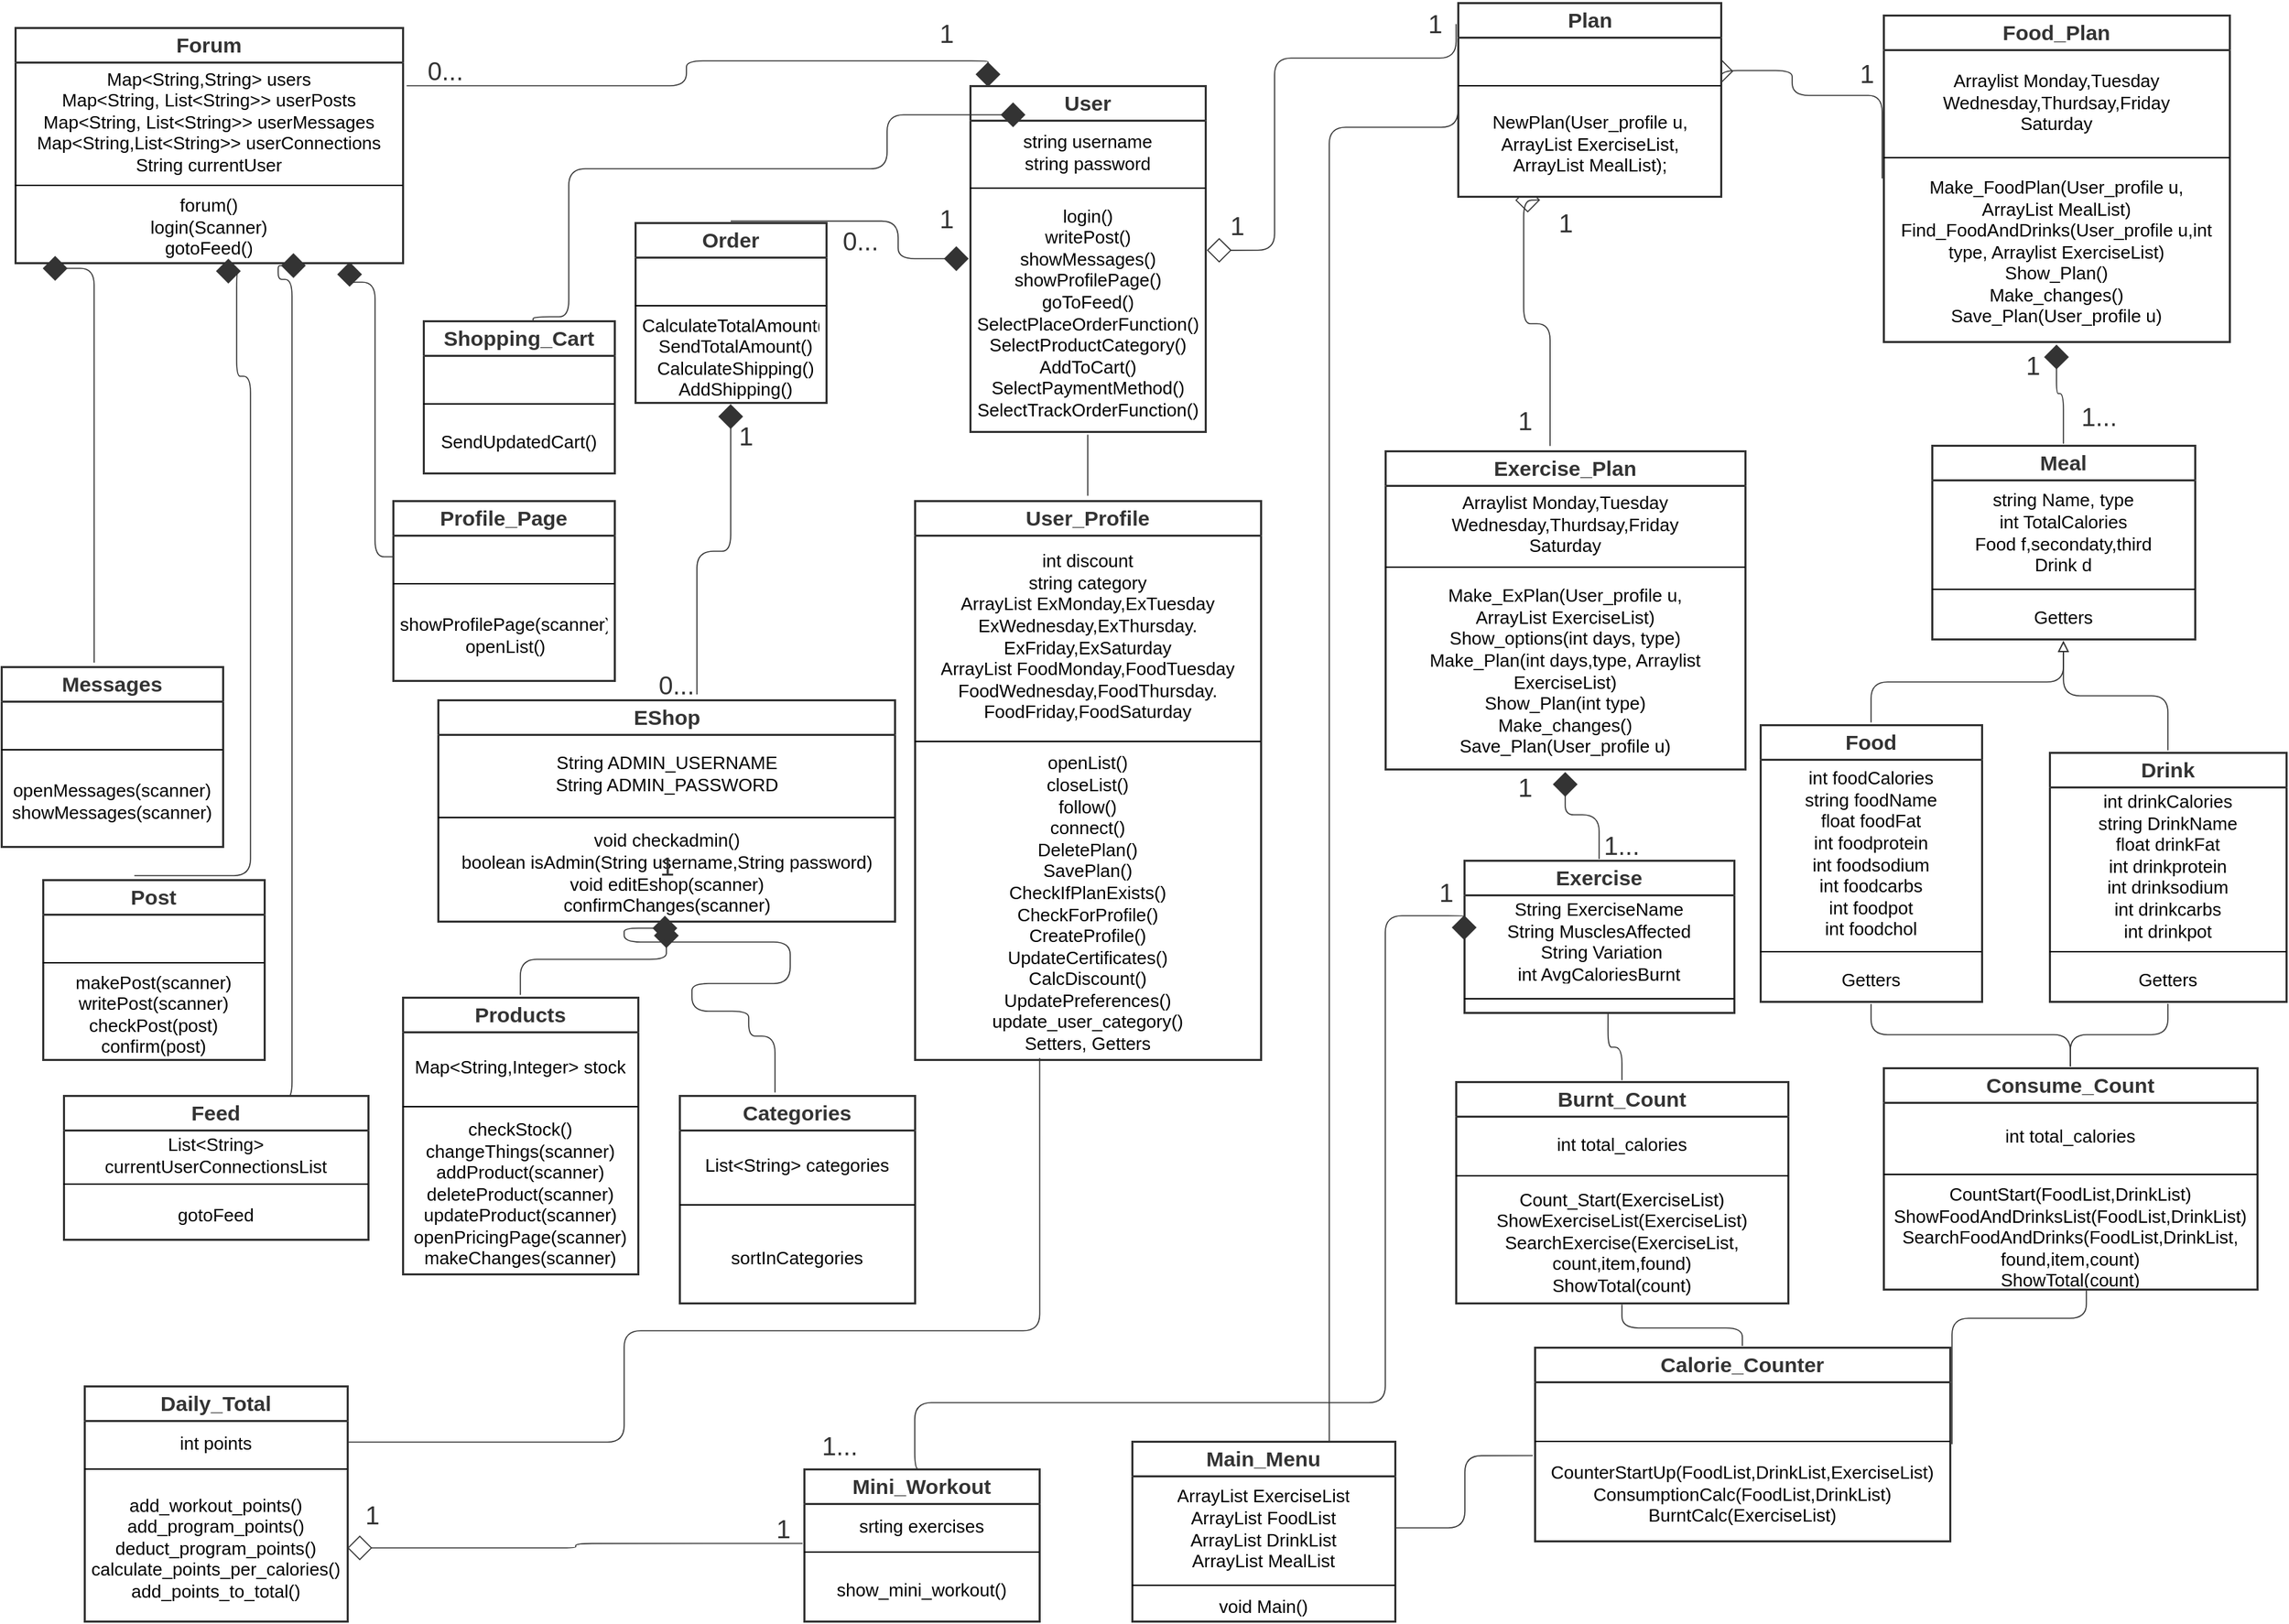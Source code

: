 <mxfile version="21.3.5" type="device">
  <diagram name="Σελίδα-1" id="CdQbTjB_sIBEI84miLRL">
    <mxGraphModel dx="1914" dy="967" grid="1" gridSize="10" guides="1" tooltips="1" connect="1" arrows="1" fold="1" page="1" pageScale="1" pageWidth="827" pageHeight="1169" math="0" shadow="0">
      <root>
        <mxCell id="0" />
        <mxCell id="1" parent="0" />
        <mxCell id="8wgsg1sAs0LQzEi6TIEt-9" value="User" style="html=1;overflow=block;blockSpacing=1;swimlane;childLayout=stackLayout;horizontal=1;horizontalStack=0;resizeParent=1;resizeParentMax=0;resizeLast=0;collapsible=0;marginBottom=0;swimlaneFillColor=#ffffff;startSize=25;whiteSpace=wrap;fontSize=15.2;fontColor=#333333;fontStyle=1;align=center;spacing=0;strokeColor=#333333;strokeOpacity=100;fillOpacity=100;fillColor=#ffffff;strokeWidth=1.5;" parent="1" vertex="1">
          <mxGeometry x="710" y="70" width="170" height="250" as="geometry" />
        </mxCell>
        <mxCell id="8wgsg1sAs0LQzEi6TIEt-10" value="string username&lt;br&gt;string password" style="part=1;html=1;resizeHeight=0;strokeColor=none;fillColor=none;verticalAlign=middle;spacingLeft=4;spacingRight=4;overflow=hidden;rotatable=0;points=[[0,0.5],[1,0.5]];portConstraint=eastwest;swimlaneFillColor=#ffffff;strokeOpacity=100;fillOpacity=100;whiteSpace=wrap;fontSize=13;align=center;" parent="8wgsg1sAs0LQzEi6TIEt-9" vertex="1">
          <mxGeometry y="25" width="170" height="45" as="geometry" />
        </mxCell>
        <mxCell id="8wgsg1sAs0LQzEi6TIEt-11" value="" style="line;strokeWidth=1;fillColor=none;align=left;verticalAlign=middle;spacingTop=-1;spacingLeft=3;spacingRight=3;rotatable=0;labelPosition=right;points=[];portConstraint=eastwest;" parent="8wgsg1sAs0LQzEi6TIEt-9" vertex="1">
          <mxGeometry y="70" width="170" height="8" as="geometry" />
        </mxCell>
        <mxCell id="8wgsg1sAs0LQzEi6TIEt-12" value="login()&lt;br&gt;writePost()&lt;br&gt;showMessages()&lt;br&gt;showProfilePage()&lt;br&gt;goToFeed()&lt;br&gt;SelectPlaceOrderFunction()&lt;br&gt;SelectProductCategory()&lt;br&gt;AddToCart()&lt;br&gt;SelectPaymentMethod()&lt;br&gt;SelectTrackOrderFunction()&lt;br&gt;" style="part=1;html=1;resizeHeight=0;strokeColor=none;fillColor=none;verticalAlign=middle;spacingLeft=4;spacingRight=4;overflow=hidden;rotatable=0;points=[[0,0.5],[1,0.5]];portConstraint=eastwest;swimlaneFillColor=#ffffff;strokeOpacity=100;fillOpacity=100;whiteSpace=wrap;fontSize=13;align=center;" parent="8wgsg1sAs0LQzEi6TIEt-9" vertex="1">
          <mxGeometry y="78" width="170" height="172" as="geometry" />
        </mxCell>
        <mxCell id="8wgsg1sAs0LQzEi6TIEt-17" value="Food" style="html=1;overflow=block;blockSpacing=1;swimlane;childLayout=stackLayout;horizontal=1;horizontalStack=0;resizeParent=1;resizeParentMax=0;resizeLast=0;collapsible=0;marginBottom=0;swimlaneFillColor=#ffffff;startSize=25;whiteSpace=wrap;fontSize=15.2;fontColor=#333333;fontStyle=1;align=center;spacing=0;strokeColor=#333333;strokeOpacity=100;fillOpacity=100;fillColor=#ffffff;strokeWidth=1.5;" parent="1" vertex="1">
          <mxGeometry x="1281" y="532" width="160" height="200" as="geometry" />
        </mxCell>
        <mxCell id="8wgsg1sAs0LQzEi6TIEt-18" value="int foodCalories&lt;br style=&quot;border-color: var(--border-color);&quot;&gt;string foodName&lt;br style=&quot;border-color: var(--border-color);&quot;&gt;float foodFat&lt;br style=&quot;border-color: var(--border-color);&quot;&gt;int foodprotein&lt;br style=&quot;border-color: var(--border-color);&quot;&gt;int foodsodium&lt;br style=&quot;border-color: var(--border-color);&quot;&gt;int foodcarbs&lt;br style=&quot;border-color: var(--border-color);&quot;&gt;int foodpot&lt;br style=&quot;border-color: var(--border-color);&quot;&gt;int foodchol" style="part=1;html=1;resizeHeight=0;strokeColor=none;fillColor=none;verticalAlign=middle;spacingLeft=4;spacingRight=4;overflow=hidden;rotatable=0;points=[[0,0.5],[1,0.5]];portConstraint=eastwest;swimlaneFillColor=#ffffff;strokeOpacity=100;fillOpacity=100;whiteSpace=wrap;fontSize=13;align=center;" parent="8wgsg1sAs0LQzEi6TIEt-17" vertex="1">
          <mxGeometry y="25" width="160" height="135" as="geometry" />
        </mxCell>
        <mxCell id="8wgsg1sAs0LQzEi6TIEt-19" value="" style="line;strokeWidth=1;fillColor=none;align=left;verticalAlign=middle;spacingTop=-1;spacingLeft=3;spacingRight=3;rotatable=0;labelPosition=right;points=[];portConstraint=eastwest;" parent="8wgsg1sAs0LQzEi6TIEt-17" vertex="1">
          <mxGeometry y="160" width="160" height="8" as="geometry" />
        </mxCell>
        <mxCell id="8wgsg1sAs0LQzEi6TIEt-20" value="Getters" style="part=1;html=1;resizeHeight=0;strokeColor=none;fillColor=none;verticalAlign=middle;spacingLeft=4;spacingRight=4;overflow=hidden;rotatable=0;points=[[0,0.5],[1,0.5]];portConstraint=eastwest;swimlaneFillColor=#ffffff;strokeOpacity=100;fillOpacity=100;whiteSpace=wrap;fontSize=13;align=center;" parent="8wgsg1sAs0LQzEi6TIEt-17" vertex="1">
          <mxGeometry y="168" width="160" height="32" as="geometry" />
        </mxCell>
        <mxCell id="8wgsg1sAs0LQzEi6TIEt-21" value="Drink" style="html=1;overflow=block;blockSpacing=1;swimlane;childLayout=stackLayout;horizontal=1;horizontalStack=0;resizeParent=1;resizeParentMax=0;resizeLast=0;collapsible=0;marginBottom=0;swimlaneFillColor=#ffffff;startSize=25;whiteSpace=wrap;fontSize=15.2;fontColor=#333333;fontStyle=1;align=center;spacing=0;strokeColor=#333333;strokeOpacity=100;fillOpacity=100;fillColor=#ffffff;strokeWidth=1.5;" parent="1" vertex="1">
          <mxGeometry x="1490" y="552" width="171" height="180" as="geometry" />
        </mxCell>
        <mxCell id="8wgsg1sAs0LQzEi6TIEt-22" value="int drinkCalories&lt;br&gt;string DrinkName&lt;br&gt;float drinkFat&lt;br&gt;int drinkprotein&lt;br&gt;int drinksodium&lt;br&gt;int drinkcarbs&lt;br&gt;int drinkpot&lt;br&gt;int drinkchol" style="part=1;html=1;resizeHeight=0;strokeColor=none;fillColor=none;verticalAlign=middle;spacingLeft=4;spacingRight=4;overflow=hidden;rotatable=0;points=[[0,0.5],[1,0.5]];portConstraint=eastwest;swimlaneFillColor=#ffffff;strokeOpacity=100;fillOpacity=100;whiteSpace=wrap;fontSize=13;align=center;" parent="8wgsg1sAs0LQzEi6TIEt-21" vertex="1">
          <mxGeometry y="25" width="171" height="115" as="geometry" />
        </mxCell>
        <mxCell id="8wgsg1sAs0LQzEi6TIEt-23" value="" style="line;strokeWidth=1;fillColor=none;align=left;verticalAlign=middle;spacingTop=-1;spacingLeft=3;spacingRight=3;rotatable=0;labelPosition=right;points=[];portConstraint=eastwest;" parent="8wgsg1sAs0LQzEi6TIEt-21" vertex="1">
          <mxGeometry y="140" width="171" height="8" as="geometry" />
        </mxCell>
        <mxCell id="8wgsg1sAs0LQzEi6TIEt-24" value="Getters" style="part=1;html=1;resizeHeight=0;strokeColor=none;fillColor=none;verticalAlign=middle;spacingLeft=4;spacingRight=4;overflow=hidden;rotatable=0;points=[[0,0.5],[1,0.5]];portConstraint=eastwest;swimlaneFillColor=#ffffff;strokeOpacity=100;fillOpacity=100;whiteSpace=wrap;fontSize=13;align=center;" parent="8wgsg1sAs0LQzEi6TIEt-21" vertex="1">
          <mxGeometry y="148" width="171" height="32" as="geometry" />
        </mxCell>
        <mxCell id="8wgsg1sAs0LQzEi6TIEt-25" value="Meal" style="html=1;overflow=block;blockSpacing=1;swimlane;childLayout=stackLayout;horizontal=1;horizontalStack=0;resizeParent=1;resizeParentMax=0;resizeLast=0;collapsible=0;marginBottom=0;swimlaneFillColor=#ffffff;startSize=25;whiteSpace=wrap;fontSize=15.2;fontColor=#333333;fontStyle=1;align=center;spacing=0;strokeColor=#333333;strokeOpacity=100;fillOpacity=100;fillColor=#ffffff;strokeWidth=1.5;" parent="1" vertex="1">
          <mxGeometry x="1405" y="330" width="190" height="140" as="geometry" />
        </mxCell>
        <mxCell id="8wgsg1sAs0LQzEi6TIEt-26" value="string Name, type&lt;br&gt;int TotalCalories&lt;br&gt;Food f,secondaty,third&lt;br&gt;Drink d" style="part=1;html=1;resizeHeight=0;strokeColor=none;fillColor=none;verticalAlign=middle;spacingLeft=4;spacingRight=4;overflow=hidden;rotatable=0;points=[[0,0.5],[1,0.5]];portConstraint=eastwest;swimlaneFillColor=#ffffff;strokeOpacity=100;fillOpacity=100;whiteSpace=wrap;fontSize=13;align=center;" parent="8wgsg1sAs0LQzEi6TIEt-25" vertex="1">
          <mxGeometry y="25" width="190" height="75" as="geometry" />
        </mxCell>
        <mxCell id="8wgsg1sAs0LQzEi6TIEt-27" value="" style="line;strokeWidth=1;fillColor=none;align=left;verticalAlign=middle;spacingTop=-1;spacingLeft=3;spacingRight=3;rotatable=0;labelPosition=right;points=[];portConstraint=eastwest;" parent="8wgsg1sAs0LQzEi6TIEt-25" vertex="1">
          <mxGeometry y="100" width="190" height="8" as="geometry" />
        </mxCell>
        <mxCell id="8wgsg1sAs0LQzEi6TIEt-28" value="Getters" style="part=1;html=1;resizeHeight=0;strokeColor=none;fillColor=none;verticalAlign=middle;spacingLeft=4;spacingRight=4;overflow=hidden;rotatable=0;points=[[0,0.5],[1,0.5]];portConstraint=eastwest;swimlaneFillColor=#ffffff;strokeOpacity=100;fillOpacity=100;whiteSpace=wrap;fontSize=13;align=center;" parent="8wgsg1sAs0LQzEi6TIEt-25" vertex="1">
          <mxGeometry y="108" width="190" height="32" as="geometry" />
        </mxCell>
        <mxCell id="8wgsg1sAs0LQzEi6TIEt-29" value="Exercise" style="html=1;overflow=block;blockSpacing=1;swimlane;childLayout=stackLayout;horizontal=1;horizontalStack=0;resizeParent=1;resizeParentMax=0;resizeLast=0;collapsible=0;marginBottom=0;swimlaneFillColor=#ffffff;startSize=25;whiteSpace=wrap;fontSize=15.2;fontColor=#333333;fontStyle=1;align=center;spacing=0;strokeColor=#333333;strokeOpacity=100;fillOpacity=100;fillColor=#ffffff;strokeWidth=1.5;" parent="1" vertex="1">
          <mxGeometry x="1067" y="630" width="195" height="110" as="geometry" />
        </mxCell>
        <mxCell id="8wgsg1sAs0LQzEi6TIEt-30" value="String ExerciseName &lt;br&gt;String MusclesAffected&lt;br&gt;&amp;nbsp;String Variation&lt;br&gt;int AvgCaloriesBurnt" style="part=1;html=1;resizeHeight=0;strokeColor=none;fillColor=none;verticalAlign=middle;spacingLeft=4;spacingRight=4;overflow=hidden;rotatable=0;points=[[0,0.5],[1,0.5]];portConstraint=eastwest;swimlaneFillColor=#ffffff;strokeOpacity=100;fillOpacity=100;whiteSpace=wrap;fontSize=13;align=center;" parent="8wgsg1sAs0LQzEi6TIEt-29" vertex="1">
          <mxGeometry y="25" width="195" height="65" as="geometry" />
        </mxCell>
        <mxCell id="8wgsg1sAs0LQzEi6TIEt-31" value="" style="line;strokeWidth=1;fillColor=none;align=left;verticalAlign=middle;spacingTop=-1;spacingLeft=3;spacingRight=3;rotatable=0;labelPosition=right;points=[];portConstraint=eastwest;" parent="8wgsg1sAs0LQzEi6TIEt-29" vertex="1">
          <mxGeometry y="90" width="195" height="20" as="geometry" />
        </mxCell>
        <mxCell id="8wgsg1sAs0LQzEi6TIEt-33" value="Exercise_Plan" style="html=1;overflow=block;blockSpacing=1;swimlane;childLayout=stackLayout;horizontal=1;horizontalStack=0;resizeParent=1;resizeParentMax=0;resizeLast=0;collapsible=0;marginBottom=0;swimlaneFillColor=#ffffff;startSize=25;whiteSpace=wrap;fontSize=15.2;fontColor=#333333;fontStyle=1;align=center;spacing=0;strokeColor=#333333;strokeOpacity=100;fillOpacity=100;fillColor=#ffffff;strokeWidth=1.5;" parent="1" vertex="1">
          <mxGeometry x="1010" y="334" width="260" height="230" as="geometry" />
        </mxCell>
        <mxCell id="8wgsg1sAs0LQzEi6TIEt-34" value="Arraylist Monday,Tuesday&lt;br&gt;Wednesday,Thurdsay,Friday&lt;br&gt;Saturday" style="part=1;html=1;resizeHeight=0;strokeColor=none;fillColor=none;verticalAlign=middle;spacingLeft=4;spacingRight=4;overflow=hidden;rotatable=0;points=[[0,0.5],[1,0.5]];portConstraint=eastwest;swimlaneFillColor=#ffffff;strokeOpacity=100;fillOpacity=100;whiteSpace=wrap;fontSize=13;align=center;" parent="8wgsg1sAs0LQzEi6TIEt-33" vertex="1">
          <mxGeometry y="25" width="260" height="55" as="geometry" />
        </mxCell>
        <mxCell id="8wgsg1sAs0LQzEi6TIEt-35" value="" style="line;strokeWidth=1;fillColor=none;align=left;verticalAlign=middle;spacingTop=-1;spacingLeft=3;spacingRight=3;rotatable=0;labelPosition=right;points=[];portConstraint=eastwest;" parent="8wgsg1sAs0LQzEi6TIEt-33" vertex="1">
          <mxGeometry y="80" width="260" height="8" as="geometry" />
        </mxCell>
        <mxCell id="8wgsg1sAs0LQzEi6TIEt-36" value="Make_ExPlan(User_profile u,&lt;br&gt;ArrayList ExerciseList)&lt;br&gt;Show_options(int days, type)&lt;br&gt;Make_Plan(int days,type, Arraylist ExerciseList)&lt;br&gt;Show_Plan(int type)&lt;br&gt;Make_changes()&lt;br&gt;Save_Plan(User_profile u)" style="part=1;html=1;resizeHeight=0;strokeColor=none;fillColor=none;verticalAlign=middle;spacingLeft=4;spacingRight=4;overflow=hidden;rotatable=0;points=[[0,0.5],[1,0.5]];portConstraint=eastwest;swimlaneFillColor=#ffffff;strokeOpacity=100;fillOpacity=100;whiteSpace=wrap;fontSize=13;align=center;" parent="8wgsg1sAs0LQzEi6TIEt-33" vertex="1">
          <mxGeometry y="88" width="260" height="142" as="geometry" />
        </mxCell>
        <mxCell id="8wgsg1sAs0LQzEi6TIEt-37" value="Food_Plan" style="html=1;overflow=block;blockSpacing=1;swimlane;childLayout=stackLayout;horizontal=1;horizontalStack=0;resizeParent=1;resizeParentMax=0;resizeLast=0;collapsible=0;marginBottom=0;swimlaneFillColor=#ffffff;startSize=25;whiteSpace=wrap;fontSize=15.2;fontColor=#333333;fontStyle=1;align=center;spacing=0;strokeColor=#333333;strokeOpacity=100;fillOpacity=100;fillColor=#ffffff;strokeWidth=1.5;" parent="1" vertex="1">
          <mxGeometry x="1370" y="19" width="250" height="236" as="geometry" />
        </mxCell>
        <mxCell id="8wgsg1sAs0LQzEi6TIEt-38" value="Arraylist Monday,Tuesday&lt;br style=&quot;border-color: var(--border-color);&quot;&gt;Wednesday,Thurdsay,Friday&lt;br style=&quot;border-color: var(--border-color);&quot;&gt;Saturday" style="part=1;html=1;resizeHeight=0;strokeColor=none;fillColor=none;verticalAlign=middle;spacingLeft=4;spacingRight=4;overflow=hidden;rotatable=0;points=[[0,0.5],[1,0.5]];portConstraint=eastwest;swimlaneFillColor=#ffffff;strokeOpacity=100;fillOpacity=100;whiteSpace=wrap;fontSize=13;align=center;" parent="8wgsg1sAs0LQzEi6TIEt-37" vertex="1">
          <mxGeometry y="25" width="250" height="75" as="geometry" />
        </mxCell>
        <mxCell id="8wgsg1sAs0LQzEi6TIEt-39" value="" style="line;strokeWidth=1;fillColor=none;align=left;verticalAlign=middle;spacingTop=-1;spacingLeft=3;spacingRight=3;rotatable=0;labelPosition=right;points=[];portConstraint=eastwest;" parent="8wgsg1sAs0LQzEi6TIEt-37" vertex="1">
          <mxGeometry y="100" width="250" height="6" as="geometry" />
        </mxCell>
        <mxCell id="8wgsg1sAs0LQzEi6TIEt-40" value="Make_FoodPlan(User_profile u,&lt;br style=&quot;border-color: var(--border-color);&quot;&gt;ArrayList MealList)&lt;br style=&quot;border-color: var(--border-color);&quot;&gt;Find_FoodAndDrinks(User_profile u,int type, Arraylist ExerciseList)&lt;br style=&quot;border-color: var(--border-color);&quot;&gt;Show_Plan()&lt;br style=&quot;border-color: var(--border-color);&quot;&gt;Make_changes()&lt;br style=&quot;border-color: var(--border-color);&quot;&gt;Save_Plan(User_profile u)" style="part=1;html=1;resizeHeight=0;strokeColor=none;fillColor=none;verticalAlign=middle;spacingLeft=4;spacingRight=4;overflow=hidden;rotatable=0;points=[[0,0.5],[1,0.5]];portConstraint=eastwest;swimlaneFillColor=#ffffff;strokeOpacity=100;fillOpacity=100;whiteSpace=wrap;fontSize=13;align=center;" parent="8wgsg1sAs0LQzEi6TIEt-37" vertex="1">
          <mxGeometry y="106" width="250" height="130" as="geometry" />
        </mxCell>
        <mxCell id="8wgsg1sAs0LQzEi6TIEt-41" value="Daily_Total" style="html=1;overflow=block;blockSpacing=1;swimlane;childLayout=stackLayout;horizontal=1;horizontalStack=0;resizeParent=1;resizeParentMax=0;resizeLast=0;collapsible=0;marginBottom=0;swimlaneFillColor=#ffffff;startSize=25;whiteSpace=wrap;fontSize=15.2;fontColor=#333333;fontStyle=1;align=center;spacing=0;strokeColor=#333333;strokeOpacity=100;fillOpacity=100;fillColor=#ffffff;strokeWidth=1.5;" parent="1" vertex="1">
          <mxGeometry x="70" y="1010" width="190" height="170" as="geometry" />
        </mxCell>
        <mxCell id="8wgsg1sAs0LQzEi6TIEt-42" value="int points" style="part=1;html=1;resizeHeight=0;strokeColor=none;fillColor=none;verticalAlign=middle;spacingLeft=4;spacingRight=4;overflow=hidden;rotatable=0;points=[[0,0.5],[1,0.5]];portConstraint=eastwest;swimlaneFillColor=#ffffff;strokeOpacity=100;fillOpacity=100;whiteSpace=wrap;fontSize=13;align=center;" parent="8wgsg1sAs0LQzEi6TIEt-41" vertex="1">
          <mxGeometry y="25" width="190" height="31" as="geometry" />
        </mxCell>
        <mxCell id="8wgsg1sAs0LQzEi6TIEt-43" value="" style="line;strokeWidth=1;fillColor=none;align=left;verticalAlign=middle;spacingTop=-1;spacingLeft=3;spacingRight=3;rotatable=0;labelPosition=right;points=[];portConstraint=eastwest;" parent="8wgsg1sAs0LQzEi6TIEt-41" vertex="1">
          <mxGeometry y="56" width="190" height="8" as="geometry" />
        </mxCell>
        <mxCell id="8wgsg1sAs0LQzEi6TIEt-44" value="add_workout_points()&lt;br&gt;add_program_points()&lt;br&gt;deduct_program_points()&lt;br&gt;calculate_points_per_calories()&lt;br&gt;add_points_to_total()" style="part=1;html=1;resizeHeight=0;strokeColor=none;fillColor=none;verticalAlign=middle;spacingLeft=4;spacingRight=4;overflow=hidden;rotatable=0;points=[[0,0.5],[1,0.5]];portConstraint=eastwest;swimlaneFillColor=#ffffff;strokeOpacity=100;fillOpacity=100;whiteSpace=wrap;fontSize=13;align=center;" parent="8wgsg1sAs0LQzEi6TIEt-41" vertex="1">
          <mxGeometry y="64" width="190" height="106" as="geometry" />
        </mxCell>
        <mxCell id="8wgsg1sAs0LQzEi6TIEt-45" value="Order" style="html=1;overflow=block;blockSpacing=1;swimlane;childLayout=stackLayout;horizontal=1;horizontalStack=0;resizeParent=1;resizeParentMax=0;resizeLast=0;collapsible=0;marginBottom=0;swimlaneFillColor=#ffffff;startSize=25;whiteSpace=wrap;fontSize=15.2;fontColor=#333333;fontStyle=1;align=center;spacing=0;strokeColor=#333333;strokeOpacity=100;fillOpacity=100;fillColor=#ffffff;strokeWidth=1.5;" parent="1" vertex="1">
          <mxGeometry x="468" y="169" width="138" height="130" as="geometry" />
        </mxCell>
        <mxCell id="8wgsg1sAs0LQzEi6TIEt-46" value="" style="part=1;html=1;resizeHeight=0;strokeColor=none;fillColor=none;verticalAlign=middle;spacingLeft=4;spacingRight=4;overflow=hidden;rotatable=0;points=[[0,0.5],[1,0.5]];portConstraint=eastwest;swimlaneFillColor=#ffffff;strokeOpacity=100;fillOpacity=100;whiteSpace=wrap;fontSize=13;align=center;" parent="8wgsg1sAs0LQzEi6TIEt-45" vertex="1">
          <mxGeometry y="25" width="138" height="31" as="geometry" />
        </mxCell>
        <mxCell id="8wgsg1sAs0LQzEi6TIEt-47" value="" style="line;strokeWidth=1;fillColor=none;align=left;verticalAlign=middle;spacingTop=-1;spacingLeft=3;spacingRight=3;rotatable=0;labelPosition=right;points=[];portConstraint=eastwest;" parent="8wgsg1sAs0LQzEi6TIEt-45" vertex="1">
          <mxGeometry y="56" width="138" height="8" as="geometry" />
        </mxCell>
        <mxCell id="8wgsg1sAs0LQzEi6TIEt-48" value="CalculateTotalAmount()&lt;br&gt;SendTotalAmount()&lt;br&gt;CalculateShipping()&lt;br&gt;AddShipping()&lt;br&gt;" style="part=1;html=1;resizeHeight=0;strokeColor=none;fillColor=none;verticalAlign=middle;spacingLeft=4;spacingRight=4;overflow=hidden;rotatable=0;points=[[0,0.5],[1,0.5]];portConstraint=eastwest;swimlaneFillColor=#ffffff;strokeOpacity=100;fillOpacity=100;whiteSpace=wrap;fontSize=13;align=center;" parent="8wgsg1sAs0LQzEi6TIEt-45" vertex="1">
          <mxGeometry y="64" width="138" height="66" as="geometry" />
        </mxCell>
        <mxCell id="8wgsg1sAs0LQzEi6TIEt-53" value="" style="html=1;jettySize=18;whiteSpace=wrap;fontSize=13;strokeColor=#333333;strokeOpacity=100;strokeWidth=0.8;rounded=1;arcSize=24;edgeStyle=orthogonalEdgeStyle;startArrow=none;endArrow=block;endFill=0;exitX=0.5;exitY=-0.009;exitPerimeter=0;entryX=0.5;entryY=1.009;entryPerimeter=0;lucidId=XfgSdLchSI~7;" parent="1" source="8wgsg1sAs0LQzEi6TIEt-17" target="8wgsg1sAs0LQzEi6TIEt-25" edge="1">
          <mxGeometry width="100" height="100" relative="1" as="geometry">
            <Array as="points" />
          </mxGeometry>
        </mxCell>
        <mxCell id="8wgsg1sAs0LQzEi6TIEt-54" value="" style="html=1;jettySize=18;whiteSpace=wrap;fontSize=13;strokeColor=#333333;strokeOpacity=100;strokeWidth=0.8;rounded=1;arcSize=24;edgeStyle=orthogonalEdgeStyle;startArrow=none;endArrow=block;endFill=0;exitX=0.5;exitY=-0.009;exitPerimeter=0;entryX=0.5;entryY=1.009;entryPerimeter=0;lucidId=8fgS0m-eYP1Z;" parent="1" source="8wgsg1sAs0LQzEi6TIEt-21" target="8wgsg1sAs0LQzEi6TIEt-25" edge="1">
          <mxGeometry width="100" height="100" relative="1" as="geometry">
            <Array as="points" />
          </mxGeometry>
        </mxCell>
        <mxCell id="8wgsg1sAs0LQzEi6TIEt-59" value="User_Profile" style="html=1;overflow=block;blockSpacing=1;swimlane;childLayout=stackLayout;horizontal=1;horizontalStack=0;resizeParent=1;resizeParentMax=0;resizeLast=0;collapsible=0;marginBottom=0;swimlaneFillColor=#ffffff;startSize=25;whiteSpace=wrap;fontSize=15.2;fontColor=#333333;fontStyle=1;align=center;spacing=0;strokeColor=#333333;strokeOpacity=100;fillOpacity=100;fillColor=#ffffff;strokeWidth=1.5;" parent="1" vertex="1">
          <mxGeometry x="670" y="370" width="250" height="404" as="geometry" />
        </mxCell>
        <mxCell id="8wgsg1sAs0LQzEi6TIEt-60" value="int discount&lt;br&gt;string category&lt;br&gt;ArrayList ExMonday,ExTuesday&lt;br&gt;ExWednesday,ExThursday.&lt;br&gt;ExFriday,ExSaturday&lt;br style=&quot;border-color: var(--border-color);&quot;&gt;ArrayList FoodMonday,FoodTuesday&lt;br style=&quot;border-color: var(--border-color);&quot;&gt;FoodWednesday,FoodThursday.&lt;br style=&quot;border-color: var(--border-color);&quot;&gt;FoodFriday,FoodSaturday" style="part=1;html=1;resizeHeight=0;strokeColor=none;fillColor=none;verticalAlign=middle;spacingLeft=4;spacingRight=4;overflow=hidden;rotatable=0;points=[[0,0.5],[1,0.5]];portConstraint=eastwest;swimlaneFillColor=#ffffff;strokeOpacity=100;fillOpacity=100;whiteSpace=wrap;fontSize=13;align=center;" parent="8wgsg1sAs0LQzEi6TIEt-59" vertex="1">
          <mxGeometry y="25" width="250" height="145" as="geometry" />
        </mxCell>
        <mxCell id="8wgsg1sAs0LQzEi6TIEt-61" value="" style="line;strokeWidth=1;fillColor=none;align=left;verticalAlign=middle;spacingTop=-1;spacingLeft=3;spacingRight=3;rotatable=0;labelPosition=right;points=[];portConstraint=eastwest;" parent="8wgsg1sAs0LQzEi6TIEt-59" vertex="1">
          <mxGeometry y="170" width="250" height="8" as="geometry" />
        </mxCell>
        <mxCell id="8wgsg1sAs0LQzEi6TIEt-62" value="openList()&lt;br&gt;closeList()&lt;br&gt;follow()&lt;br&gt;connect()&lt;br&gt;DeletePlan()&lt;br style=&quot;border-color: var(--border-color);&quot;&gt;SavePlan()&lt;br&gt;CheckIfPlanExists()&lt;br&gt;CheckForProfile()&lt;br&gt;CreateProfile()&lt;br&gt;UpdateCertificates()&lt;br&gt;CalcDiscount()&lt;br&gt;UpdatePreferences()&lt;br&gt;update_user_category()&lt;br&gt;Setters, Getters" style="part=1;html=1;resizeHeight=0;strokeColor=none;fillColor=none;verticalAlign=middle;spacingLeft=4;spacingRight=4;overflow=hidden;rotatable=0;points=[[0,0.5],[1,0.5]];portConstraint=eastwest;swimlaneFillColor=#ffffff;strokeOpacity=100;fillOpacity=100;whiteSpace=wrap;fontSize=13;align=center;" parent="8wgsg1sAs0LQzEi6TIEt-59" vertex="1">
          <mxGeometry y="178" width="250" height="226" as="geometry" />
        </mxCell>
        <mxCell id="8wgsg1sAs0LQzEi6TIEt-63" value="" style="html=1;jettySize=18;whiteSpace=wrap;fontSize=13;strokeColor=#333333;strokeOpacity=100;strokeWidth=0.8;rounded=1;arcSize=24;edgeStyle=orthogonalEdgeStyle;startArrow=none;endArrow=none;exitX=0.5;exitY=-0.009;exitPerimeter=0;entryX=0.5;entryY=1.009;entryPerimeter=0;lucidId=.jgSkQ.senA_;" parent="1" source="8wgsg1sAs0LQzEi6TIEt-59" target="8wgsg1sAs0LQzEi6TIEt-9" edge="1">
          <mxGeometry width="100" height="100" relative="1" as="geometry">
            <Array as="points" />
          </mxGeometry>
        </mxCell>
        <mxCell id="8wgsg1sAs0LQzEi6TIEt-64" value="" style="html=1;jettySize=18;whiteSpace=wrap;fontSize=13;strokeColor=#333333;strokeOpacity=100;strokeWidth=0.8;rounded=1;arcSize=24;edgeStyle=orthogonalEdgeStyle;startArrow=none;endArrow=diamond;endFill=0;endSize=16;exitX=-0.004;exitY=0.5;exitPerimeter=0;entryX=1;entryY=0.5;lucidId=uogSHBaDzeLX;entryDx=0;entryDy=0;" parent="1" source="8wgsg1sAs0LQzEi6TIEt-37" target="Z0ypos2vbF20BTmYO5op-2" edge="1">
          <mxGeometry width="100" height="100" relative="1" as="geometry">
            <Array as="points">
              <mxPoint x="1349" y="77" />
              <mxPoint x="1304" y="77" />
              <mxPoint x="1304" y="59" />
              <mxPoint x="1290" y="59" />
            </Array>
          </mxGeometry>
        </mxCell>
        <mxCell id="8wgsg1sAs0LQzEi6TIEt-65" value="1" style="html=1;overflow=block;blockSpacing=1;whiteSpace=wrap;fontSize=18.5;fontColor=#333333;align=center;spacing=3.8;strokeOpacity=0;fillOpacity=0;fillColor=#ffffff;strokeWidth=1.5;lucidId=PogSJ..B-1MG;" parent="1" vertex="1">
          <mxGeometry x="1192" y="23" width="70" height="20" as="geometry" />
        </mxCell>
        <mxCell id="8wgsg1sAs0LQzEi6TIEt-66" value="1" style="html=1;overflow=block;blockSpacing=1;whiteSpace=wrap;fontSize=18.5;fontColor=#333333;align=left;spacing=3.8;verticalAlign=top;strokeColor=none;fillOpacity=0;fillColor=#ffffff;strokeWidth=0;lucidId=TogSFdme52LJ;" parent="1" vertex="1">
          <mxGeometry x="1350" y="48" width="15" height="24" as="geometry" />
        </mxCell>
        <mxCell id="8wgsg1sAs0LQzEi6TIEt-67" value="" style="html=1;jettySize=18;whiteSpace=wrap;fontSize=13;strokeColor=#333333;strokeOpacity=100;strokeWidth=0.8;rounded=1;arcSize=24;edgeStyle=orthogonalEdgeStyle;startArrow=none;endArrow=diamond;endFill=0;endSize=16;exitX=0.458;exitY=-0.016;exitPerimeter=0;entryX=0.218;entryY=1.036;lucidId=kpgSvHBK-gC9;entryDx=0;entryDy=0;entryPerimeter=0;exitDx=0;exitDy=0;" parent="1" source="8wgsg1sAs0LQzEi6TIEt-33" target="Z0ypos2vbF20BTmYO5op-4" edge="1">
          <mxGeometry width="100" height="100" relative="1" as="geometry">
            <Array as="points">
              <mxPoint x="1129" y="242" />
              <mxPoint x="1110" y="242" />
              <mxPoint x="1110" y="153" />
            </Array>
          </mxGeometry>
        </mxCell>
        <mxCell id="8wgsg1sAs0LQzEi6TIEt-68" value="1" style="html=1;overflow=block;blockSpacing=1;whiteSpace=wrap;fontSize=18.5;fontColor=#333333;align=center;spacing=3.8;strokeOpacity=0;fillOpacity=0;fillColor=#ffffff;strokeWidth=1.5;lucidId=mpgSFt8MuSFL;" parent="1" vertex="1">
          <mxGeometry x="1095.5" y="153" width="89" height="34" as="geometry" />
        </mxCell>
        <mxCell id="8wgsg1sAs0LQzEi6TIEt-69" value="1" style="html=1;overflow=block;blockSpacing=1;whiteSpace=wrap;fontSize=18.5;fontColor=#333333;align=left;spacing=3.8;verticalAlign=top;strokeColor=none;fillOpacity=0;fillColor=#ffffff;strokeWidth=0;lucidId=spgSZ6_VR8ri;" parent="1" vertex="1">
          <mxGeometry x="1103" y="299" width="15" height="24" as="geometry" />
        </mxCell>
        <mxCell id="8wgsg1sAs0LQzEi6TIEt-70" value="" style="html=1;jettySize=18;whiteSpace=wrap;fontSize=13;strokeColor=#333333;strokeOpacity=100;strokeWidth=0.8;rounded=1;arcSize=24;edgeStyle=orthogonalEdgeStyle;startArrow=none;endArrow=diamond;endFill=1;endSize=16;exitX=0.5;exitY=-0.009;exitPerimeter=0;entryX=0.5;entryY=1.009;entryPerimeter=0;lucidId=BpgS~rLMRRLF;" parent="1" source="8wgsg1sAs0LQzEi6TIEt-25" target="8wgsg1sAs0LQzEi6TIEt-37" edge="1">
          <mxGeometry width="100" height="100" relative="1" as="geometry">
            <Array as="points" />
          </mxGeometry>
        </mxCell>
        <mxCell id="8wgsg1sAs0LQzEi6TIEt-71" value="1..." style="html=1;overflow=block;blockSpacing=1;whiteSpace=wrap;fontSize=18.5;fontColor=#333333;align=left;spacing=3.8;verticalAlign=top;strokeColor=none;fillOpacity=0;fillColor=#ffffff;strokeWidth=0;lucidId=EpgSSZsvw1G5;" parent="1" vertex="1">
          <mxGeometry x="1510" y="296" width="15" height="24" as="geometry" />
        </mxCell>
        <mxCell id="8wgsg1sAs0LQzEi6TIEt-72" value="" style="html=1;overflow=block;blockSpacing=1;whiteSpace=wrap;fontSize=13;align=left;spacing=3.8;verticalAlign=top;strokeColor=none;fillOpacity=0;fillColor=#ffffff;strokeWidth=0;lucidId=LpgSQw~4S9WQ;" parent="1" vertex="1">
          <mxGeometry x="1510" y="306" width="15" height="24" as="geometry" />
        </mxCell>
        <mxCell id="8wgsg1sAs0LQzEi6TIEt-73" value="1" style="html=1;overflow=block;blockSpacing=1;whiteSpace=wrap;fontSize=18.5;fontColor=#333333;align=left;spacing=3.8;verticalAlign=top;strokeColor=none;fillOpacity=0;fillColor=#ffffff;strokeWidth=0;lucidId=uqgSkAblR1Rg;" parent="1" vertex="1">
          <mxGeometry x="1470" y="259" width="15" height="24" as="geometry" />
        </mxCell>
        <mxCell id="8wgsg1sAs0LQzEi6TIEt-74" value="1..." style="html=1;overflow=block;blockSpacing=1;whiteSpace=wrap;fontSize=18.5;fontColor=#333333;align=left;spacing=3.8;verticalAlign=top;strokeColor=none;fillOpacity=0;fillColor=#ffffff;strokeWidth=0;lucidId=1qgSiQTv402X;" parent="1" vertex="1">
          <mxGeometry x="1165" y="606" width="15" height="24" as="geometry" />
        </mxCell>
        <mxCell id="8wgsg1sAs0LQzEi6TIEt-75" value="1" style="html=1;overflow=block;blockSpacing=1;whiteSpace=wrap;fontSize=18.5;fontColor=#333333;align=left;spacing=3.8;verticalAlign=top;strokeColor=none;fillOpacity=0;fillColor=#ffffff;strokeWidth=0;lucidId=3qgSvUHH_4bW;" parent="1" vertex="1">
          <mxGeometry x="1103" y="564" width="15" height="24" as="geometry" />
        </mxCell>
        <mxCell id="8wgsg1sAs0LQzEi6TIEt-76" value="" style="html=1;jettySize=18;whiteSpace=wrap;fontSize=13;strokeColor=#333333;strokeOpacity=100;strokeWidth=0.8;rounded=1;arcSize=24;edgeStyle=orthogonalEdgeStyle;startArrow=none;endArrow=diamond;endFill=1;endSize=16;exitX=0.5;exitY=-0.009;exitPerimeter=0;entryX=0.5;entryY=1.009;entryPerimeter=0;lucidId=5qgSH6KHg204;" parent="1" source="8wgsg1sAs0LQzEi6TIEt-29" target="8wgsg1sAs0LQzEi6TIEt-33" edge="1">
          <mxGeometry width="100" height="100" relative="1" as="geometry">
            <Array as="points" />
          </mxGeometry>
        </mxCell>
        <mxCell id="8wgsg1sAs0LQzEi6TIEt-83" value="" style="html=1;jettySize=18;whiteSpace=wrap;fontSize=13;strokeColor=#333333;strokeOpacity=100;strokeWidth=0.8;rounded=1;arcSize=24;edgeStyle=orthogonalEdgeStyle;startArrow=none;endArrow=diamond;endFill=1;endSize=16;entryX=0.5;entryY=1.009;entryPerimeter=0;lucidId=otgSI4RJ-BR.;exitX=0.567;exitY=-0.025;exitDx=0;exitDy=0;exitPerimeter=0;" parent="1" source="r8SkLgFx0dFkhAh_9Jzo-31" target="8wgsg1sAs0LQzEi6TIEt-45" edge="1">
          <mxGeometry width="100" height="100" relative="1" as="geometry">
            <Array as="points" />
            <mxPoint x="537" y="500" as="sourcePoint" />
          </mxGeometry>
        </mxCell>
        <mxCell id="8wgsg1sAs0LQzEi6TIEt-84" value="" style="html=1;jettySize=18;whiteSpace=wrap;fontSize=13;strokeColor=#333333;strokeOpacity=100;strokeWidth=0.8;rounded=1;arcSize=24;edgeStyle=orthogonalEdgeStyle;startArrow=none;endArrow=diamond;endFill=1;endSize=16;exitX=0.5;exitY=-0.009;exitPerimeter=0;entryX=-0.006;entryY=0.5;entryPerimeter=0;lucidId=ytgS5dpMsZgE;" parent="1" source="8wgsg1sAs0LQzEi6TIEt-45" target="8wgsg1sAs0LQzEi6TIEt-9" edge="1">
          <mxGeometry width="100" height="100" relative="1" as="geometry">
            <Array as="points" />
          </mxGeometry>
        </mxCell>
        <mxCell id="8wgsg1sAs0LQzEi6TIEt-85" value="1" style="html=1;overflow=block;blockSpacing=1;whiteSpace=wrap;fontSize=18.5;fontColor=#333333;align=left;spacing=3.8;verticalAlign=top;strokeColor=none;fillOpacity=0;fillColor=#ffffff;strokeWidth=0;lucidId=ItgSSfaFpipw;" parent="1" vertex="1">
          <mxGeometry x="540" y="310" width="15" height="24" as="geometry" />
        </mxCell>
        <mxCell id="8wgsg1sAs0LQzEi6TIEt-86" value="1" style="html=1;overflow=block;blockSpacing=1;whiteSpace=wrap;fontSize=18.5;fontColor=#333333;align=left;spacing=3.8;verticalAlign=top;strokeColor=none;fillOpacity=0;fillColor=#ffffff;strokeWidth=0;lucidId=JtgS9ZKqjcnf;" parent="1" vertex="1">
          <mxGeometry x="685" y="153" width="15" height="24" as="geometry" />
        </mxCell>
        <mxCell id="8wgsg1sAs0LQzEi6TIEt-87" value="0..." style="html=1;overflow=block;blockSpacing=1;whiteSpace=wrap;fontSize=18.5;fontColor=#333333;align=left;spacing=3.8;verticalAlign=top;strokeColor=none;fillOpacity=0;fillColor=#ffffff;strokeWidth=0;lucidId=OtgStgG67T_2;" parent="1" vertex="1">
          <mxGeometry x="615" y="169" width="15" height="24" as="geometry" />
        </mxCell>
        <mxCell id="8wgsg1sAs0LQzEi6TIEt-90" value="Calorie_Counter" style="html=1;overflow=block;blockSpacing=1;swimlane;childLayout=stackLayout;horizontal=1;horizontalStack=0;resizeParent=1;resizeParentMax=0;resizeLast=0;collapsible=0;marginBottom=0;swimlaneFillColor=#ffffff;startSize=25;whiteSpace=wrap;fontSize=15.2;fontColor=#333333;fontStyle=1;align=center;spacing=0;strokeColor=#333333;strokeOpacity=100;fillOpacity=100;fillColor=#ffffff;strokeWidth=1.5;" parent="1" vertex="1">
          <mxGeometry x="1118" y="982" width="300" height="140" as="geometry" />
        </mxCell>
        <mxCell id="8wgsg1sAs0LQzEi6TIEt-91" value="" style="part=1;html=1;resizeHeight=0;strokeColor=none;fillColor=none;verticalAlign=middle;spacingLeft=4;spacingRight=4;overflow=hidden;rotatable=0;points=[[0,0.5],[1,0.5]];portConstraint=eastwest;swimlaneFillColor=#ffffff;strokeOpacity=100;fillOpacity=100;whiteSpace=wrap;fontSize=13;align=center;" parent="8wgsg1sAs0LQzEi6TIEt-90" vertex="1">
          <mxGeometry y="25" width="300" height="39" as="geometry" />
        </mxCell>
        <mxCell id="8wgsg1sAs0LQzEi6TIEt-92" value="" style="line;strokeWidth=1;fillColor=none;align=left;verticalAlign=middle;spacingTop=-1;spacingLeft=3;spacingRight=3;rotatable=0;labelPosition=right;points=[];portConstraint=eastwest;" parent="8wgsg1sAs0LQzEi6TIEt-90" vertex="1">
          <mxGeometry y="64" width="300" height="8" as="geometry" />
        </mxCell>
        <mxCell id="8wgsg1sAs0LQzEi6TIEt-93" value="CounterStartUp(FoodList,DrinkList,ExerciseList)&lt;br&gt;ConsumptionCalc(FoodList,DrinkList)&lt;br&gt;BurntCalc(ExerciseList)" style="part=1;html=1;resizeHeight=0;strokeColor=none;fillColor=none;verticalAlign=middle;spacingLeft=4;spacingRight=4;overflow=hidden;rotatable=0;points=[[0,0.5],[1,0.5]];portConstraint=eastwest;swimlaneFillColor=#ffffff;strokeOpacity=100;fillOpacity=100;whiteSpace=wrap;fontSize=13;align=center;" parent="8wgsg1sAs0LQzEi6TIEt-90" vertex="1">
          <mxGeometry y="72" width="300" height="68" as="geometry" />
        </mxCell>
        <mxCell id="8wgsg1sAs0LQzEi6TIEt-95" value="Burnt_Count" style="html=1;overflow=block;blockSpacing=1;swimlane;childLayout=stackLayout;horizontal=1;horizontalStack=0;resizeParent=1;resizeParentMax=0;resizeLast=0;collapsible=0;marginBottom=0;swimlaneFillColor=#ffffff;startSize=25;whiteSpace=wrap;fontSize=15.2;fontColor=#333333;fontStyle=1;align=center;spacing=0;strokeColor=#333333;strokeOpacity=100;fillOpacity=100;fillColor=#ffffff;strokeWidth=1.5;" parent="1" vertex="1">
          <mxGeometry x="1061" y="790" width="240" height="160" as="geometry" />
        </mxCell>
        <mxCell id="8wgsg1sAs0LQzEi6TIEt-96" value="int total_calories" style="part=1;html=1;resizeHeight=0;strokeColor=none;fillColor=none;verticalAlign=middle;spacingLeft=4;spacingRight=4;overflow=hidden;rotatable=0;points=[[0,0.5],[1,0.5]];portConstraint=eastwest;swimlaneFillColor=#ffffff;strokeOpacity=100;fillOpacity=100;whiteSpace=wrap;fontSize=13;align=center;" parent="8wgsg1sAs0LQzEi6TIEt-95" vertex="1">
          <mxGeometry y="25" width="240" height="39" as="geometry" />
        </mxCell>
        <mxCell id="8wgsg1sAs0LQzEi6TIEt-97" value="" style="line;strokeWidth=1;fillColor=none;align=left;verticalAlign=middle;spacingTop=-1;spacingLeft=3;spacingRight=3;rotatable=0;labelPosition=right;points=[];portConstraint=eastwest;" parent="8wgsg1sAs0LQzEi6TIEt-95" vertex="1">
          <mxGeometry y="64" width="240" height="8" as="geometry" />
        </mxCell>
        <mxCell id="8wgsg1sAs0LQzEi6TIEt-98" value="Count_Start(ExerciseList)&lt;br&gt;ShowExerciseList(ExerciseList)&lt;br&gt;SearchExercise(ExerciseList,&lt;br&gt;count,item,found)&lt;br&gt;ShowTotal(count)" style="part=1;html=1;resizeHeight=0;strokeColor=none;fillColor=none;verticalAlign=middle;spacingLeft=4;spacingRight=4;overflow=hidden;rotatable=0;points=[[0,0.5],[1,0.5]];portConstraint=eastwest;swimlaneFillColor=#ffffff;strokeOpacity=100;fillOpacity=100;whiteSpace=wrap;fontSize=13;align=center;" parent="8wgsg1sAs0LQzEi6TIEt-95" vertex="1">
          <mxGeometry y="72" width="240" height="88" as="geometry" />
        </mxCell>
        <mxCell id="8wgsg1sAs0LQzEi6TIEt-99" value="Consume_Count" style="html=1;overflow=block;blockSpacing=1;swimlane;childLayout=stackLayout;horizontal=1;horizontalStack=0;resizeParent=1;resizeParentMax=0;resizeLast=0;collapsible=0;marginBottom=0;swimlaneFillColor=#ffffff;startSize=25;whiteSpace=wrap;fontSize=15.2;fontColor=#333333;fontStyle=1;align=center;spacing=0;strokeColor=#333333;strokeOpacity=100;fillOpacity=100;fillColor=#ffffff;strokeWidth=1.5;" parent="1" vertex="1">
          <mxGeometry x="1370" y="780" width="270" height="160" as="geometry" />
        </mxCell>
        <mxCell id="8wgsg1sAs0LQzEi6TIEt-100" value="int total_calories" style="part=1;html=1;resizeHeight=0;strokeColor=none;fillColor=none;verticalAlign=middle;spacingLeft=4;spacingRight=4;overflow=hidden;rotatable=0;points=[[0,0.5],[1,0.5]];portConstraint=eastwest;swimlaneFillColor=#ffffff;strokeOpacity=100;fillOpacity=100;whiteSpace=wrap;fontSize=13;align=center;" parent="8wgsg1sAs0LQzEi6TIEt-99" vertex="1">
          <mxGeometry y="25" width="270" height="48" as="geometry" />
        </mxCell>
        <mxCell id="8wgsg1sAs0LQzEi6TIEt-101" value="" style="line;strokeWidth=1;fillColor=none;align=left;verticalAlign=middle;spacingTop=-1;spacingLeft=3;spacingRight=3;rotatable=0;labelPosition=right;points=[];portConstraint=eastwest;" parent="8wgsg1sAs0LQzEi6TIEt-99" vertex="1">
          <mxGeometry y="73" width="270" height="8" as="geometry" />
        </mxCell>
        <mxCell id="8wgsg1sAs0LQzEi6TIEt-102" value="CountStart(FoodList,DrinkList)&lt;br&gt;ShowFoodAndDrinksList(FoodList,DrinkList)&lt;br&gt;SearchFoodAndDrinks(FoodList,DrinkList,&lt;br&gt;found,item,count)&lt;br&gt;ShowTotal(count)" style="part=1;html=1;resizeHeight=0;strokeColor=none;fillColor=none;verticalAlign=middle;spacingLeft=4;spacingRight=4;overflow=hidden;rotatable=0;points=[[0,0.5],[1,0.5]];portConstraint=eastwest;swimlaneFillColor=#ffffff;strokeOpacity=100;fillOpacity=100;whiteSpace=wrap;fontSize=13;align=center;" parent="8wgsg1sAs0LQzEi6TIEt-99" vertex="1">
          <mxGeometry y="81" width="270" height="79" as="geometry" />
        </mxCell>
        <mxCell id="8wgsg1sAs0LQzEi6TIEt-103" value="" style="html=1;jettySize=18;whiteSpace=wrap;fontSize=13;strokeColor=#333333;strokeOpacity=100;strokeWidth=0.8;rounded=1;arcSize=24;edgeStyle=orthogonalEdgeStyle;startArrow=none;endArrow=none;exitX=0.5;exitY=-0.007;exitPerimeter=0;entryX=0.533;entryY=1.009;entryPerimeter=0;lucidId=GwgS3QGOghmw;" parent="1" source="8wgsg1sAs0LQzEi6TIEt-95" target="8wgsg1sAs0LQzEi6TIEt-29" edge="1">
          <mxGeometry width="100" height="100" relative="1" as="geometry">
            <Array as="points" />
          </mxGeometry>
        </mxCell>
        <mxCell id="8wgsg1sAs0LQzEi6TIEt-104" value="" style="html=1;jettySize=18;whiteSpace=wrap;fontSize=13;strokeColor=#333333;strokeOpacity=100;strokeWidth=0.8;rounded=1;arcSize=24;edgeStyle=orthogonalEdgeStyle;startArrow=none;endArrow=none;exitX=0.5;exitY=1.007;exitPerimeter=0;entryX=0.5;entryY=-0.007;entryPerimeter=0;lucidId=IwgSaPp0cr3r;" parent="1" source="8wgsg1sAs0LQzEi6TIEt-95" target="8wgsg1sAs0LQzEi6TIEt-90" edge="1">
          <mxGeometry width="100" height="100" relative="1" as="geometry">
            <Array as="points" />
          </mxGeometry>
        </mxCell>
        <mxCell id="8wgsg1sAs0LQzEi6TIEt-105" value="" style="html=1;jettySize=18;whiteSpace=wrap;fontSize=13;strokeColor=#333333;strokeOpacity=100;strokeWidth=0.8;rounded=1;arcSize=24;edgeStyle=orthogonalEdgeStyle;startArrow=none;endArrow=none;exitX=0.543;exitY=1.003;exitPerimeter=0;entryX=1.005;entryY=0.5;entryPerimeter=0;lucidId=LwgS~2q8pYt.;exitDx=0;exitDy=0;" parent="1" source="8wgsg1sAs0LQzEi6TIEt-102" target="8wgsg1sAs0LQzEi6TIEt-90" edge="1">
          <mxGeometry width="100" height="100" relative="1" as="geometry">
            <Array as="points" />
          </mxGeometry>
        </mxCell>
        <mxCell id="8wgsg1sAs0LQzEi6TIEt-106" value="" style="html=1;jettySize=18;whiteSpace=wrap;fontSize=13;strokeColor=#333333;strokeOpacity=100;strokeWidth=0.8;rounded=1;arcSize=24;edgeStyle=orthogonalEdgeStyle;startArrow=none;endArrow=none;exitX=0.5;exitY=-0.006;exitPerimeter=0;entryX=0.5;entryY=1.009;entryPerimeter=0;lucidId=NwgSU9HIO~-.;" parent="1" source="8wgsg1sAs0LQzEi6TIEt-99" target="8wgsg1sAs0LQzEi6TIEt-17" edge="1">
          <mxGeometry width="100" height="100" relative="1" as="geometry">
            <Array as="points" />
          </mxGeometry>
        </mxCell>
        <mxCell id="8wgsg1sAs0LQzEi6TIEt-107" value="" style="html=1;jettySize=18;whiteSpace=wrap;fontSize=13;strokeColor=#333333;strokeOpacity=100;strokeWidth=0.8;rounded=1;arcSize=24;edgeStyle=orthogonalEdgeStyle;startArrow=none;endArrow=none;exitX=0.5;exitY=-0.006;exitPerimeter=0;entryX=0.5;entryY=1.009;entryPerimeter=0;lucidId=CygSlEcKQ958;" parent="1" source="8wgsg1sAs0LQzEi6TIEt-99" target="8wgsg1sAs0LQzEi6TIEt-21" edge="1">
          <mxGeometry width="100" height="100" relative="1" as="geometry">
            <Array as="points" />
          </mxGeometry>
        </mxCell>
        <mxCell id="8wgsg1sAs0LQzEi6TIEt-116" value="" style="html=1;jettySize=18;whiteSpace=wrap;fontSize=13;strokeColor=#333333;strokeOpacity=100;strokeWidth=0.8;rounded=1;arcSize=24;edgeStyle=orthogonalEdgeStyle;startArrow=none;endArrow=diamond;endFill=1;endSize=16;entryX=0.076;entryY=0.003;lucidId=otgSI4RJ-BR.;entryDx=0;entryDy=0;exitX=1.01;exitY=0.2;exitDx=0;exitDy=0;entryPerimeter=0;exitPerimeter=0;" parent="1" source="r8SkLgFx0dFkhAh_9Jzo-2" target="8wgsg1sAs0LQzEi6TIEt-9" edge="1">
          <mxGeometry width="100" height="100" relative="1" as="geometry">
            <Array as="points" />
            <mxPoint x="380" y="68.5" as="sourcePoint" />
            <mxPoint x="400" y="26" as="targetPoint" />
          </mxGeometry>
        </mxCell>
        <mxCell id="8wgsg1sAs0LQzEi6TIEt-118" value="1" style="html=1;overflow=block;blockSpacing=1;whiteSpace=wrap;fontSize=18.5;fontColor=#333333;align=left;spacing=3.8;verticalAlign=top;strokeColor=none;fillOpacity=0;fillColor=#ffffff;strokeWidth=0;lucidId=JtgS9ZKqjcnf;" parent="1" vertex="1">
          <mxGeometry x="685" y="19" width="15" height="24" as="geometry" />
        </mxCell>
        <mxCell id="8wgsg1sAs0LQzEi6TIEt-119" value="0..." style="html=1;overflow=block;blockSpacing=1;whiteSpace=wrap;fontSize=18.5;fontColor=#333333;align=left;spacing=3.8;verticalAlign=top;strokeColor=none;fillOpacity=0;fillColor=#ffffff;strokeWidth=0;lucidId=OtgStgG67T_2;" parent="1" vertex="1">
          <mxGeometry x="315" y="46" width="15" height="24" as="geometry" />
        </mxCell>
        <mxCell id="EErHntymPw57FaWNa1FB-15" value="Mini_Workout" style="html=1;overflow=block;blockSpacing=1;swimlane;childLayout=stackLayout;horizontal=1;horizontalStack=0;resizeParent=1;resizeParentMax=0;resizeLast=0;collapsible=0;marginBottom=0;swimlaneFillColor=#ffffff;startSize=25;whiteSpace=wrap;fontSize=15.2;fontColor=#333333;fontStyle=1;align=center;spacing=0;strokeColor=#333333;strokeOpacity=100;fillOpacity=100;fillColor=#ffffff;strokeWidth=1.5;" parent="1" vertex="1">
          <mxGeometry x="590" y="1070" width="170" height="110" as="geometry" />
        </mxCell>
        <mxCell id="EErHntymPw57FaWNa1FB-16" value="srting exercises" style="part=1;html=1;resizeHeight=0;strokeColor=none;fillColor=none;verticalAlign=middle;spacingLeft=4;spacingRight=4;overflow=hidden;rotatable=0;points=[[0,0.5],[1,0.5]];portConstraint=eastwest;swimlaneFillColor=#ffffff;strokeOpacity=100;fillOpacity=100;whiteSpace=wrap;fontSize=13;align=center;" parent="EErHntymPw57FaWNa1FB-15" vertex="1">
          <mxGeometry y="25" width="170" height="31" as="geometry" />
        </mxCell>
        <mxCell id="EErHntymPw57FaWNa1FB-17" value="" style="line;strokeWidth=1;fillColor=none;align=left;verticalAlign=middle;spacingTop=-1;spacingLeft=3;spacingRight=3;rotatable=0;labelPosition=right;points=[];portConstraint=eastwest;" parent="EErHntymPw57FaWNa1FB-15" vertex="1">
          <mxGeometry y="56" width="170" height="8" as="geometry" />
        </mxCell>
        <mxCell id="EErHntymPw57FaWNa1FB-18" value="show_mini_workout()&lt;br&gt;" style="part=1;html=1;resizeHeight=0;strokeColor=none;fillColor=none;verticalAlign=middle;spacingLeft=4;spacingRight=4;overflow=hidden;rotatable=0;points=[[0,0.5],[1,0.5]];portConstraint=eastwest;swimlaneFillColor=#ffffff;strokeOpacity=100;fillOpacity=100;whiteSpace=wrap;fontSize=13;align=center;" parent="EErHntymPw57FaWNa1FB-15" vertex="1">
          <mxGeometry y="64" width="170" height="46" as="geometry" />
        </mxCell>
        <mxCell id="EErHntymPw57FaWNa1FB-21" value="" style="html=1;jettySize=18;whiteSpace=wrap;fontSize=13;strokeColor=#333333;strokeOpacity=100;strokeWidth=0.8;rounded=1;arcSize=24;edgeStyle=orthogonalEdgeStyle;startArrow=none;endArrow=none;exitX=1;exitY=0.5;lucidId=dvgSciNc5Q1T;exitDx=0;exitDy=0;entryX=0.361;entryY=0.995;entryDx=0;entryDy=0;entryPerimeter=0;" parent="1" source="8wgsg1sAs0LQzEi6TIEt-42" target="8wgsg1sAs0LQzEi6TIEt-62" edge="1">
          <mxGeometry width="100" height="100" relative="1" as="geometry">
            <Array as="points">
              <mxPoint x="460" y="1051" />
              <mxPoint x="460" y="970" />
              <mxPoint x="760" y="970" />
            </Array>
            <mxPoint x="952" y="773" as="sourcePoint" />
            <mxPoint x="760" y="650" as="targetPoint" />
          </mxGeometry>
        </mxCell>
        <mxCell id="EErHntymPw57FaWNa1FB-23" value="" style="html=1;jettySize=18;whiteSpace=wrap;fontSize=13;strokeColor=#333333;strokeOpacity=100;strokeWidth=0.8;rounded=1;arcSize=24;edgeStyle=orthogonalEdgeStyle;startArrow=none;endArrow=diamond;endFill=0;endSize=16;exitX=-0.006;exitY=0.928;exitPerimeter=0;entryX=1;entryY=0.5;lucidId=kpgSvHBK-gC9;entryDx=0;entryDy=0;exitDx=0;exitDy=0;" parent="1" source="EErHntymPw57FaWNa1FB-16" target="8wgsg1sAs0LQzEi6TIEt-44" edge="1">
          <mxGeometry width="100" height="100" relative="1" as="geometry">
            <Array as="points" />
            <mxPoint x="1052" y="956" as="sourcePoint" />
            <mxPoint x="909" y="930" as="targetPoint" />
          </mxGeometry>
        </mxCell>
        <mxCell id="EErHntymPw57FaWNa1FB-24" value="1" style="html=1;overflow=block;blockSpacing=1;whiteSpace=wrap;fontSize=18.5;fontColor=#333333;align=left;spacing=3.8;verticalAlign=top;strokeColor=none;fillOpacity=0;fillColor=#ffffff;strokeWidth=0;lucidId=spgSZ6_VR8ri;" parent="1" vertex="1">
          <mxGeometry x="567" y="1100" width="15" height="24" as="geometry" />
        </mxCell>
        <mxCell id="EErHntymPw57FaWNa1FB-25" value="1" style="html=1;overflow=block;blockSpacing=1;whiteSpace=wrap;fontSize=18.5;fontColor=#333333;align=left;spacing=3.8;verticalAlign=top;strokeColor=none;fillOpacity=0;fillColor=#ffffff;strokeWidth=0;lucidId=spgSZ6_VR8ri;" parent="1" vertex="1">
          <mxGeometry x="270" y="1090" width="15" height="24" as="geometry" />
        </mxCell>
        <mxCell id="EErHntymPw57FaWNa1FB-27" value="" style="html=1;jettySize=18;whiteSpace=wrap;fontSize=13;strokeColor=#333333;strokeOpacity=100;strokeWidth=0.8;rounded=1;arcSize=24;edgeStyle=orthogonalEdgeStyle;startArrow=none;endArrow=diamond;endFill=1;endSize=16;exitX=0.5;exitY=0;entryX=0;entryY=0.5;lucidId=5qgSH6KHg204;exitDx=0;exitDy=0;entryDx=0;entryDy=0;" parent="1" source="EErHntymPw57FaWNa1FB-15" target="8wgsg1sAs0LQzEi6TIEt-30" edge="1">
          <mxGeometry width="100" height="100" relative="1" as="geometry">
            <Array as="points">
              <mxPoint x="670" y="1070" />
              <mxPoint x="670" y="1022" />
              <mxPoint x="1010" y="1022" />
              <mxPoint x="1010" y="670" />
              <mxPoint x="1067" y="670" />
            </Array>
            <mxPoint x="970" y="829.5" as="sourcePoint" />
            <mxPoint x="975" y="747.5" as="targetPoint" />
          </mxGeometry>
        </mxCell>
        <mxCell id="EErHntymPw57FaWNa1FB-28" value="1" style="html=1;overflow=block;blockSpacing=1;whiteSpace=wrap;fontSize=18.5;fontColor=#333333;align=left;spacing=3.8;verticalAlign=top;strokeColor=none;fillOpacity=0;fillColor=#ffffff;strokeWidth=0;lucidId=3qgSvUHH_4bW;" parent="1" vertex="1">
          <mxGeometry x="1046" y="640" width="15" height="24" as="geometry" />
        </mxCell>
        <mxCell id="EErHntymPw57FaWNa1FB-29" value="1..." style="html=1;overflow=block;blockSpacing=1;whiteSpace=wrap;fontSize=18.5;fontColor=#333333;align=left;spacing=3.8;verticalAlign=top;strokeColor=none;fillOpacity=0;fillColor=#ffffff;strokeWidth=0;lucidId=1qgSiQTv402X;" parent="1" vertex="1">
          <mxGeometry x="600" y="1040" width="15" height="24" as="geometry" />
        </mxCell>
        <mxCell id="EErHntymPw57FaWNa1FB-34" value="" style="html=1;jettySize=18;whiteSpace=wrap;fontSize=13;strokeColor=#333333;strokeOpacity=100;strokeWidth=0.8;rounded=1;arcSize=24;edgeStyle=orthogonalEdgeStyle;startArrow=none;endArrow=diamond;endFill=1;endSize=16;entryX=0.076;entryY=0.003;lucidId=otgSI4RJ-BR.;entryDx=0;entryDy=0;entryPerimeter=0;exitX=0.574;exitY=-0.002;exitDx=0;exitDy=0;exitPerimeter=0;" parent="1" source="EErHntymPw57FaWNa1FB-35" edge="1">
          <mxGeometry width="100" height="100" relative="1" as="geometry">
            <Array as="points">
              <mxPoint x="420" y="237" />
              <mxPoint x="420" y="130" />
              <mxPoint x="650" y="130" />
              <mxPoint x="650" y="91" />
            </Array>
            <mxPoint x="420" y="214" as="sourcePoint" />
            <mxPoint x="750" y="91" as="targetPoint" />
          </mxGeometry>
        </mxCell>
        <mxCell id="EErHntymPw57FaWNa1FB-35" value="Shopping_Cart" style="html=1;overflow=block;blockSpacing=1;swimlane;childLayout=stackLayout;horizontal=1;horizontalStack=0;resizeParent=1;resizeParentMax=0;resizeLast=0;collapsible=0;marginBottom=0;swimlaneFillColor=#ffffff;startSize=25;whiteSpace=wrap;fontSize=15.2;fontColor=#333333;fontStyle=1;align=center;spacing=0;strokeColor=#333333;strokeOpacity=100;fillOpacity=100;fillColor=#ffffff;strokeWidth=1.5;" parent="1" vertex="1">
          <mxGeometry x="315" y="240" width="138" height="110" as="geometry" />
        </mxCell>
        <mxCell id="EErHntymPw57FaWNa1FB-36" value="" style="part=1;html=1;resizeHeight=0;strokeColor=none;fillColor=none;verticalAlign=middle;spacingLeft=4;spacingRight=4;overflow=hidden;rotatable=0;points=[[0,0.5],[1,0.5]];portConstraint=eastwest;swimlaneFillColor=#ffffff;strokeOpacity=100;fillOpacity=100;whiteSpace=wrap;fontSize=13;align=center;" parent="EErHntymPw57FaWNa1FB-35" vertex="1">
          <mxGeometry y="25" width="138" height="31" as="geometry" />
        </mxCell>
        <mxCell id="EErHntymPw57FaWNa1FB-37" value="" style="line;strokeWidth=1;fillColor=none;align=left;verticalAlign=middle;spacingTop=-1;spacingLeft=3;spacingRight=3;rotatable=0;labelPosition=right;points=[];portConstraint=eastwest;" parent="EErHntymPw57FaWNa1FB-35" vertex="1">
          <mxGeometry y="56" width="138" height="8" as="geometry" />
        </mxCell>
        <mxCell id="EErHntymPw57FaWNa1FB-38" value="SendUpdatedCart()&lt;br&gt;" style="part=1;html=1;resizeHeight=0;strokeColor=none;fillColor=none;verticalAlign=middle;spacingLeft=4;spacingRight=4;overflow=hidden;rotatable=0;points=[[0,0.5],[1,0.5]];portConstraint=eastwest;swimlaneFillColor=#ffffff;strokeOpacity=100;fillOpacity=100;whiteSpace=wrap;fontSize=13;align=center;" parent="EErHntymPw57FaWNa1FB-35" vertex="1">
          <mxGeometry y="64" width="138" height="46" as="geometry" />
        </mxCell>
        <mxCell id="Z0ypos2vbF20BTmYO5op-1" value="Plan" style="html=1;overflow=block;blockSpacing=1;swimlane;childLayout=stackLayout;horizontal=1;horizontalStack=0;resizeParent=1;resizeParentMax=0;resizeLast=0;collapsible=0;marginBottom=0;swimlaneFillColor=#ffffff;startSize=25;whiteSpace=wrap;fontSize=15.2;fontColor=#333333;fontStyle=1;align=center;spacing=0;strokeColor=#333333;strokeOpacity=100;fillOpacity=100;fillColor=#ffffff;strokeWidth=1.5;" parent="1" vertex="1">
          <mxGeometry x="1062.5" y="10" width="190" height="140" as="geometry" />
        </mxCell>
        <mxCell id="Z0ypos2vbF20BTmYO5op-2" value="" style="part=1;html=1;resizeHeight=0;strokeColor=none;fillColor=none;verticalAlign=middle;spacingLeft=4;spacingRight=4;overflow=hidden;rotatable=0;points=[[0,0.5],[1,0.5]];portConstraint=eastwest;swimlaneFillColor=#ffffff;strokeOpacity=100;fillOpacity=100;whiteSpace=wrap;fontSize=13;align=center;" parent="Z0ypos2vbF20BTmYO5op-1" vertex="1">
          <mxGeometry y="25" width="190" height="31" as="geometry" />
        </mxCell>
        <mxCell id="Z0ypos2vbF20BTmYO5op-3" value="" style="line;strokeWidth=1;fillColor=none;align=left;verticalAlign=middle;spacingTop=-1;spacingLeft=3;spacingRight=3;rotatable=0;labelPosition=right;points=[];portConstraint=eastwest;" parent="Z0ypos2vbF20BTmYO5op-1" vertex="1">
          <mxGeometry y="56" width="190" height="8" as="geometry" />
        </mxCell>
        <mxCell id="Z0ypos2vbF20BTmYO5op-4" value="NewPlan(User_profile u, ArrayList ExerciseList,&lt;br&gt;ArrayList MealList);" style="part=1;html=1;resizeHeight=0;strokeColor=none;fillColor=none;verticalAlign=middle;spacingLeft=4;spacingRight=4;overflow=hidden;rotatable=0;points=[[0,0.5],[1,0.5]];portConstraint=eastwest;swimlaneFillColor=#ffffff;strokeOpacity=100;fillOpacity=100;whiteSpace=wrap;fontSize=13;align=center;" parent="Z0ypos2vbF20BTmYO5op-1" vertex="1">
          <mxGeometry y="64" width="190" height="76" as="geometry" />
        </mxCell>
        <mxCell id="Z0ypos2vbF20BTmYO5op-6" value="" style="html=1;jettySize=18;whiteSpace=wrap;fontSize=13;strokeColor=#333333;strokeOpacity=100;strokeWidth=0.8;rounded=1;arcSize=24;edgeStyle=orthogonalEdgeStyle;startArrow=none;endArrow=diamond;endFill=0;endSize=16;exitX=-0.007;exitY=0.11;exitPerimeter=0;entryX=1.006;entryY=0.238;lucidId=kpgSvHBK-gC9;entryDx=0;entryDy=0;entryPerimeter=0;exitDx=0;exitDy=0;" parent="1" source="Z0ypos2vbF20BTmYO5op-1" target="8wgsg1sAs0LQzEi6TIEt-12" edge="1">
          <mxGeometry width="100" height="100" relative="1" as="geometry">
            <Array as="points">
              <mxPoint x="1062" y="50" />
              <mxPoint x="930" y="50" />
              <mxPoint x="930" y="189" />
            </Array>
            <mxPoint x="1019" y="221" as="sourcePoint" />
            <mxPoint x="1075" y="56" as="targetPoint" />
          </mxGeometry>
        </mxCell>
        <mxCell id="Z0ypos2vbF20BTmYO5op-7" value="1" style="html=1;overflow=block;blockSpacing=1;whiteSpace=wrap;fontSize=18.5;fontColor=#333333;align=left;spacing=3.8;verticalAlign=top;strokeColor=none;fillOpacity=0;fillColor=#ffffff;strokeWidth=0;lucidId=spgSZ6_VR8ri;" parent="1" vertex="1">
          <mxGeometry x="1037.5" y="12" width="15" height="24" as="geometry" />
        </mxCell>
        <mxCell id="Z0ypos2vbF20BTmYO5op-8" value="1" style="html=1;overflow=block;blockSpacing=1;whiteSpace=wrap;fontSize=18.5;fontColor=#333333;align=left;spacing=3.8;verticalAlign=top;strokeColor=none;fillOpacity=0;fillColor=#ffffff;strokeWidth=0;lucidId=spgSZ6_VR8ri;" parent="1" vertex="1">
          <mxGeometry x="895" y="158" width="15" height="24" as="geometry" />
        </mxCell>
        <mxCell id="8ma3rGhwaL6_yf_OdXnH-1" value="Main_Menu" style="html=1;overflow=block;blockSpacing=1;swimlane;childLayout=stackLayout;horizontal=1;horizontalStack=0;resizeParent=1;resizeParentMax=0;resizeLast=0;collapsible=0;marginBottom=0;swimlaneFillColor=#ffffff;startSize=25;whiteSpace=wrap;fontSize=15.2;fontColor=#333333;fontStyle=1;align=center;spacing=0;strokeColor=#333333;strokeOpacity=100;fillOpacity=100;fillColor=#ffffff;strokeWidth=1.5;" parent="1" vertex="1">
          <mxGeometry x="827" y="1050" width="190" height="130" as="geometry" />
        </mxCell>
        <mxCell id="8ma3rGhwaL6_yf_OdXnH-2" value="ArrayList ExerciseList&lt;br&gt;ArrayList FoodList&lt;br&gt;ArrayList DrinkList&lt;br&gt;ArrayList MealList" style="part=1;html=1;resizeHeight=0;strokeColor=none;fillColor=none;verticalAlign=middle;spacingLeft=4;spacingRight=4;overflow=hidden;rotatable=0;points=[[0,0.5],[1,0.5]];portConstraint=eastwest;swimlaneFillColor=#ffffff;strokeOpacity=100;fillOpacity=100;whiteSpace=wrap;fontSize=13;align=center;" parent="8ma3rGhwaL6_yf_OdXnH-1" vertex="1">
          <mxGeometry y="25" width="190" height="75" as="geometry" />
        </mxCell>
        <mxCell id="8ma3rGhwaL6_yf_OdXnH-3" value="" style="line;strokeWidth=1;fillColor=none;align=left;verticalAlign=middle;spacingTop=-1;spacingLeft=3;spacingRight=3;rotatable=0;labelPosition=right;points=[];portConstraint=eastwest;" parent="8ma3rGhwaL6_yf_OdXnH-1" vertex="1">
          <mxGeometry y="100" width="190" height="8" as="geometry" />
        </mxCell>
        <mxCell id="8ma3rGhwaL6_yf_OdXnH-4" value="void Main()" style="part=1;html=1;resizeHeight=0;strokeColor=none;fillColor=none;verticalAlign=middle;spacingLeft=4;spacingRight=4;overflow=hidden;rotatable=0;points=[[0,0.5],[1,0.5]];portConstraint=eastwest;swimlaneFillColor=#ffffff;strokeOpacity=100;fillOpacity=100;whiteSpace=wrap;fontSize=13;align=center;" parent="8ma3rGhwaL6_yf_OdXnH-1" vertex="1">
          <mxGeometry y="108" width="190" height="22" as="geometry" />
        </mxCell>
        <mxCell id="8ma3rGhwaL6_yf_OdXnH-8" value="" style="html=1;jettySize=18;whiteSpace=wrap;fontSize=13;strokeColor=#333333;strokeOpacity=100;strokeWidth=0.8;rounded=1;arcSize=24;edgeStyle=orthogonalEdgeStyle;startArrow=none;endArrow=none;exitX=1;exitY=0.5;entryX=-0.005;entryY=0.092;lucidId=_tgS7pwF0Jqt;exitDx=0;exitDy=0;entryDx=0;entryDy=0;entryPerimeter=0;" parent="1" source="8ma3rGhwaL6_yf_OdXnH-2" target="8wgsg1sAs0LQzEi6TIEt-93" edge="1">
          <mxGeometry width="100" height="100" relative="1" as="geometry">
            <Array as="points" />
            <mxPoint x="262" y="547" as="sourcePoint" />
            <mxPoint x="478" y="700" as="targetPoint" />
          </mxGeometry>
        </mxCell>
        <mxCell id="8ma3rGhwaL6_yf_OdXnH-9" value="" style="html=1;jettySize=18;whiteSpace=wrap;fontSize=13;strokeColor=#333333;strokeOpacity=100;strokeWidth=0.8;rounded=1;arcSize=24;edgeStyle=orthogonalEdgeStyle;startArrow=none;endArrow=none;exitX=0.75;exitY=0;entryX=0;entryY=0.5;lucidId=_tgS7pwF0Jqt;exitDx=0;exitDy=0;entryDx=0;entryDy=0;" parent="1" source="8ma3rGhwaL6_yf_OdXnH-1" target="Z0ypos2vbF20BTmYO5op-2" edge="1">
          <mxGeometry width="100" height="100" relative="1" as="geometry">
            <Array as="points">
              <mxPoint x="970" y="100" />
              <mxPoint x="1063" y="100" />
            </Array>
            <mxPoint x="478" y="900" as="sourcePoint" />
            <mxPoint x="1180" y="840" as="targetPoint" />
          </mxGeometry>
        </mxCell>
        <mxCell id="r8SkLgFx0dFkhAh_9Jzo-1" value="Forum" style="html=1;overflow=block;blockSpacing=1;swimlane;childLayout=stackLayout;horizontal=1;horizontalStack=0;resizeParent=1;resizeParentMax=0;resizeLast=0;collapsible=0;marginBottom=0;swimlaneFillColor=#ffffff;startSize=25;whiteSpace=wrap;fontSize=15.2;fontColor=#333333;fontStyle=1;align=center;spacing=0;strokeColor=#333333;strokeOpacity=100;fillOpacity=100;fillColor=#ffffff;strokeWidth=1.5;" vertex="1" parent="1">
          <mxGeometry x="20" y="28" width="280" height="170" as="geometry" />
        </mxCell>
        <mxCell id="r8SkLgFx0dFkhAh_9Jzo-2" value="Map&amp;lt;String,String&amp;gt; users&lt;br&gt;Map&amp;lt;String, List&amp;lt;String&amp;gt;&amp;gt; userPosts&lt;br&gt;Map&amp;lt;String, List&amp;lt;String&amp;gt;&amp;gt; userMessages&lt;br&gt;Map&amp;lt;String,List&amp;lt;String&amp;gt;&amp;gt; userConnections&lt;br&gt;String currentUser" style="part=1;html=1;resizeHeight=0;strokeColor=none;fillColor=none;verticalAlign=middle;spacingLeft=4;spacingRight=4;overflow=hidden;rotatable=0;points=[[0,0.5],[1,0.5]];portConstraint=eastwest;swimlaneFillColor=#ffffff;strokeOpacity=100;fillOpacity=100;whiteSpace=wrap;fontSize=13;align=center;" vertex="1" parent="r8SkLgFx0dFkhAh_9Jzo-1">
          <mxGeometry y="25" width="280" height="85" as="geometry" />
        </mxCell>
        <mxCell id="r8SkLgFx0dFkhAh_9Jzo-3" value="" style="line;strokeWidth=1;fillColor=none;align=left;verticalAlign=middle;spacingTop=-1;spacingLeft=3;spacingRight=3;rotatable=0;labelPosition=right;points=[];portConstraint=eastwest;" vertex="1" parent="r8SkLgFx0dFkhAh_9Jzo-1">
          <mxGeometry y="110" width="280" height="8" as="geometry" />
        </mxCell>
        <mxCell id="r8SkLgFx0dFkhAh_9Jzo-4" value="forum()&lt;br&gt;login(Scanner)&lt;br&gt;gotoFeed()" style="part=1;html=1;resizeHeight=0;strokeColor=none;fillColor=none;verticalAlign=middle;spacingLeft=4;spacingRight=4;overflow=hidden;rotatable=0;points=[[0,0.5],[1,0.5]];portConstraint=eastwest;swimlaneFillColor=#ffffff;strokeOpacity=100;fillOpacity=100;whiteSpace=wrap;fontSize=13;align=center;" vertex="1" parent="r8SkLgFx0dFkhAh_9Jzo-1">
          <mxGeometry y="118" width="280" height="52" as="geometry" />
        </mxCell>
        <mxCell id="r8SkLgFx0dFkhAh_9Jzo-5" value="Messages" style="html=1;overflow=block;blockSpacing=1;swimlane;childLayout=stackLayout;horizontal=1;horizontalStack=0;resizeParent=1;resizeParentMax=0;resizeLast=0;collapsible=0;marginBottom=0;swimlaneFillColor=#ffffff;startSize=25;whiteSpace=wrap;fontSize=15.2;fontColor=#333333;fontStyle=1;align=center;spacing=0;strokeColor=#333333;strokeOpacity=100;fillOpacity=100;fillColor=#ffffff;strokeWidth=1.5;" vertex="1" parent="1">
          <mxGeometry x="10" y="490" width="160" height="130" as="geometry" />
        </mxCell>
        <mxCell id="r8SkLgFx0dFkhAh_9Jzo-6" value="" style="part=1;html=1;resizeHeight=0;strokeColor=none;fillColor=none;verticalAlign=middle;spacingLeft=4;spacingRight=4;overflow=hidden;rotatable=0;points=[[0,0.5],[1,0.5]];portConstraint=eastwest;swimlaneFillColor=#ffffff;strokeOpacity=100;fillOpacity=100;whiteSpace=wrap;fontSize=13;align=center;" vertex="1" parent="r8SkLgFx0dFkhAh_9Jzo-5">
          <mxGeometry y="25" width="160" height="31" as="geometry" />
        </mxCell>
        <mxCell id="r8SkLgFx0dFkhAh_9Jzo-7" value="" style="line;strokeWidth=1;fillColor=none;align=left;verticalAlign=middle;spacingTop=-1;spacingLeft=3;spacingRight=3;rotatable=0;labelPosition=right;points=[];portConstraint=eastwest;" vertex="1" parent="r8SkLgFx0dFkhAh_9Jzo-5">
          <mxGeometry y="56" width="160" height="8" as="geometry" />
        </mxCell>
        <mxCell id="r8SkLgFx0dFkhAh_9Jzo-8" value="openMessages(scanner)&lt;br&gt;showMessages(scanner)" style="part=1;html=1;resizeHeight=0;strokeColor=none;fillColor=none;verticalAlign=middle;spacingLeft=4;spacingRight=4;overflow=hidden;rotatable=0;points=[[0,0.5],[1,0.5]];portConstraint=eastwest;swimlaneFillColor=#ffffff;strokeOpacity=100;fillOpacity=100;whiteSpace=wrap;fontSize=13;align=center;" vertex="1" parent="r8SkLgFx0dFkhAh_9Jzo-5">
          <mxGeometry y="64" width="160" height="66" as="geometry" />
        </mxCell>
        <mxCell id="r8SkLgFx0dFkhAh_9Jzo-9" value="" style="html=1;jettySize=18;whiteSpace=wrap;fontSize=13;strokeColor=#333333;strokeOpacity=100;strokeWidth=0.8;rounded=1;arcSize=24;edgeStyle=orthogonalEdgeStyle;startArrow=none;endArrow=diamond;endFill=1;endSize=16;exitX=0.419;exitY=-0.023;exitPerimeter=0;entryX=0.071;entryY=1.077;entryPerimeter=0;lucidId=otgSI4RJ-BR.;exitDx=0;exitDy=0;entryDx=0;entryDy=0;" edge="1" parent="1" source="r8SkLgFx0dFkhAh_9Jzo-5" target="r8SkLgFx0dFkhAh_9Jzo-4">
          <mxGeometry width="100" height="100" relative="1" as="geometry">
            <Array as="points">
              <mxPoint x="77" y="202" />
            </Array>
            <mxPoint x="120" y="220" as="sourcePoint" />
            <mxPoint x="142" y="96" as="targetPoint" />
          </mxGeometry>
        </mxCell>
        <mxCell id="r8SkLgFx0dFkhAh_9Jzo-10" value="Post" style="html=1;overflow=block;blockSpacing=1;swimlane;childLayout=stackLayout;horizontal=1;horizontalStack=0;resizeParent=1;resizeParentMax=0;resizeLast=0;collapsible=0;marginBottom=0;swimlaneFillColor=#ffffff;startSize=25;whiteSpace=wrap;fontSize=15.2;fontColor=#333333;fontStyle=1;align=center;spacing=0;strokeColor=#333333;strokeOpacity=100;fillOpacity=100;fillColor=#ffffff;strokeWidth=1.5;" vertex="1" parent="1">
          <mxGeometry x="40" y="644" width="160" height="130" as="geometry" />
        </mxCell>
        <mxCell id="r8SkLgFx0dFkhAh_9Jzo-11" value="" style="part=1;html=1;resizeHeight=0;strokeColor=none;fillColor=none;verticalAlign=middle;spacingLeft=4;spacingRight=4;overflow=hidden;rotatable=0;points=[[0,0.5],[1,0.5]];portConstraint=eastwest;swimlaneFillColor=#ffffff;strokeOpacity=100;fillOpacity=100;whiteSpace=wrap;fontSize=13;align=center;" vertex="1" parent="r8SkLgFx0dFkhAh_9Jzo-10">
          <mxGeometry y="25" width="160" height="31" as="geometry" />
        </mxCell>
        <mxCell id="r8SkLgFx0dFkhAh_9Jzo-12" value="" style="line;strokeWidth=1;fillColor=none;align=left;verticalAlign=middle;spacingTop=-1;spacingLeft=3;spacingRight=3;rotatable=0;labelPosition=right;points=[];portConstraint=eastwest;" vertex="1" parent="r8SkLgFx0dFkhAh_9Jzo-10">
          <mxGeometry y="56" width="160" height="8" as="geometry" />
        </mxCell>
        <mxCell id="r8SkLgFx0dFkhAh_9Jzo-13" value="makePost(scanner)&lt;br&gt;writePost(scanner)&lt;br&gt;checkPost(post)&lt;br&gt;confirm(post)" style="part=1;html=1;resizeHeight=0;strokeColor=none;fillColor=none;verticalAlign=middle;spacingLeft=4;spacingRight=4;overflow=hidden;rotatable=0;points=[[0,0.5],[1,0.5]];portConstraint=eastwest;swimlaneFillColor=#ffffff;strokeOpacity=100;fillOpacity=100;whiteSpace=wrap;fontSize=13;align=center;" vertex="1" parent="r8SkLgFx0dFkhAh_9Jzo-10">
          <mxGeometry y="64" width="160" height="66" as="geometry" />
        </mxCell>
        <mxCell id="r8SkLgFx0dFkhAh_9Jzo-14" value="" style="html=1;jettySize=18;whiteSpace=wrap;fontSize=13;strokeColor=#333333;strokeOpacity=100;strokeWidth=0.8;rounded=1;arcSize=24;edgeStyle=orthogonalEdgeStyle;startArrow=none;endArrow=diamond;endFill=1;endSize=16;lucidId=otgSI4RJ-BR.;exitX=0.413;exitY=-0.023;exitDx=0;exitDy=0;exitPerimeter=0;entryX=0.518;entryY=1.115;entryDx=0;entryDy=0;entryPerimeter=0;" edge="1" parent="1" source="r8SkLgFx0dFkhAh_9Jzo-10" target="r8SkLgFx0dFkhAh_9Jzo-4">
          <mxGeometry width="100" height="100" relative="1" as="geometry">
            <Array as="points">
              <mxPoint x="190" y="641" />
              <mxPoint x="190" y="280" />
              <mxPoint x="180" y="280" />
              <mxPoint x="180" y="204" />
            </Array>
            <mxPoint x="100" y="470" as="sourcePoint" />
            <mxPoint x="220" y="270" as="targetPoint" />
          </mxGeometry>
        </mxCell>
        <mxCell id="r8SkLgFx0dFkhAh_9Jzo-17" value="" style="html=1;jettySize=18;whiteSpace=wrap;fontSize=13;strokeColor=#333333;strokeOpacity=100;strokeWidth=0.8;rounded=1;arcSize=24;edgeStyle=orthogonalEdgeStyle;startArrow=none;endArrow=diamond;endFill=1;endSize=16;lucidId=otgSI4RJ-BR.;exitX=0.711;exitY=0.022;exitDx=0;exitDy=0;exitPerimeter=0;" edge="1" parent="1" source="r8SkLgFx0dFkhAh_9Jzo-18">
          <mxGeometry width="100" height="100" relative="1" as="geometry">
            <Array as="points">
              <mxPoint x="220" y="802" />
              <mxPoint x="220" y="210" />
              <mxPoint x="210" y="210" />
              <mxPoint x="210" y="200" />
            </Array>
            <mxPoint x="197" y="640" as="sourcePoint" />
            <mxPoint x="230" y="200" as="targetPoint" />
          </mxGeometry>
        </mxCell>
        <mxCell id="r8SkLgFx0dFkhAh_9Jzo-18" value="Feed" style="html=1;overflow=block;blockSpacing=1;swimlane;childLayout=stackLayout;horizontal=1;horizontalStack=0;resizeParent=1;resizeParentMax=0;resizeLast=0;collapsible=0;marginBottom=0;swimlaneFillColor=#ffffff;startSize=25;whiteSpace=wrap;fontSize=15.2;fontColor=#333333;fontStyle=1;align=center;spacing=0;strokeColor=#333333;strokeOpacity=100;fillOpacity=100;fillColor=#ffffff;strokeWidth=1.5;" vertex="1" parent="1">
          <mxGeometry x="55" y="800" width="220" height="104" as="geometry" />
        </mxCell>
        <mxCell id="r8SkLgFx0dFkhAh_9Jzo-19" value="List&amp;lt;String&amp;gt; currentUserConnectionsList" style="part=1;html=1;resizeHeight=0;strokeColor=none;fillColor=none;verticalAlign=middle;spacingLeft=4;spacingRight=4;overflow=hidden;rotatable=0;points=[[0,0.5],[1,0.5]];portConstraint=eastwest;swimlaneFillColor=#ffffff;strokeOpacity=100;fillOpacity=100;whiteSpace=wrap;fontSize=13;align=center;" vertex="1" parent="r8SkLgFx0dFkhAh_9Jzo-18">
          <mxGeometry y="25" width="220" height="35" as="geometry" />
        </mxCell>
        <mxCell id="r8SkLgFx0dFkhAh_9Jzo-20" value="" style="line;strokeWidth=1;fillColor=none;align=left;verticalAlign=middle;spacingTop=-1;spacingLeft=3;spacingRight=3;rotatable=0;labelPosition=right;points=[];portConstraint=eastwest;" vertex="1" parent="r8SkLgFx0dFkhAh_9Jzo-18">
          <mxGeometry y="60" width="220" height="8" as="geometry" />
        </mxCell>
        <mxCell id="r8SkLgFx0dFkhAh_9Jzo-21" value="gotoFeed" style="part=1;html=1;resizeHeight=0;strokeColor=none;fillColor=none;verticalAlign=middle;spacingLeft=4;spacingRight=4;overflow=hidden;rotatable=0;points=[[0,0.5],[1,0.5]];portConstraint=eastwest;swimlaneFillColor=#ffffff;strokeOpacity=100;fillOpacity=100;whiteSpace=wrap;fontSize=13;align=center;" vertex="1" parent="r8SkLgFx0dFkhAh_9Jzo-18">
          <mxGeometry y="68" width="220" height="36" as="geometry" />
        </mxCell>
        <mxCell id="r8SkLgFx0dFkhAh_9Jzo-22" value="Profile_Page" style="html=1;overflow=block;blockSpacing=1;swimlane;childLayout=stackLayout;horizontal=1;horizontalStack=0;resizeParent=1;resizeParentMax=0;resizeLast=0;collapsible=0;marginBottom=0;swimlaneFillColor=#ffffff;startSize=25;whiteSpace=wrap;fontSize=15.2;fontColor=#333333;fontStyle=1;align=center;spacing=0;strokeColor=#333333;strokeOpacity=100;fillOpacity=100;fillColor=#ffffff;strokeWidth=1.5;" vertex="1" parent="1">
          <mxGeometry x="293" y="370" width="160" height="130" as="geometry" />
        </mxCell>
        <mxCell id="r8SkLgFx0dFkhAh_9Jzo-23" value="" style="part=1;html=1;resizeHeight=0;strokeColor=none;fillColor=none;verticalAlign=middle;spacingLeft=4;spacingRight=4;overflow=hidden;rotatable=0;points=[[0,0.5],[1,0.5]];portConstraint=eastwest;swimlaneFillColor=#ffffff;strokeOpacity=100;fillOpacity=100;whiteSpace=wrap;fontSize=13;align=center;" vertex="1" parent="r8SkLgFx0dFkhAh_9Jzo-22">
          <mxGeometry y="25" width="160" height="31" as="geometry" />
        </mxCell>
        <mxCell id="r8SkLgFx0dFkhAh_9Jzo-24" value="" style="line;strokeWidth=1;fillColor=none;align=left;verticalAlign=middle;spacingTop=-1;spacingLeft=3;spacingRight=3;rotatable=0;labelPosition=right;points=[];portConstraint=eastwest;" vertex="1" parent="r8SkLgFx0dFkhAh_9Jzo-22">
          <mxGeometry y="56" width="160" height="8" as="geometry" />
        </mxCell>
        <mxCell id="r8SkLgFx0dFkhAh_9Jzo-25" value="showProfilePage(scanner)&lt;br&gt;openList()" style="part=1;html=1;resizeHeight=0;strokeColor=none;fillColor=none;verticalAlign=middle;spacingLeft=4;spacingRight=4;overflow=hidden;rotatable=0;points=[[0,0.5],[1,0.5]];portConstraint=eastwest;swimlaneFillColor=#ffffff;strokeOpacity=100;fillOpacity=100;whiteSpace=wrap;fontSize=13;align=center;" vertex="1" parent="r8SkLgFx0dFkhAh_9Jzo-22">
          <mxGeometry y="64" width="160" height="66" as="geometry" />
        </mxCell>
        <mxCell id="r8SkLgFx0dFkhAh_9Jzo-26" value="" style="html=1;jettySize=18;whiteSpace=wrap;fontSize=13;strokeColor=#333333;strokeOpacity=100;strokeWidth=0.8;rounded=1;arcSize=24;edgeStyle=orthogonalEdgeStyle;startArrow=none;endArrow=diamond;endFill=1;endSize=16;exitX=0;exitY=0.5;entryX=0.863;entryY=0.988;entryPerimeter=0;lucidId=otgSI4RJ-BR.;exitDx=0;exitDy=0;entryDx=0;entryDy=0;" edge="1" parent="1" source="r8SkLgFx0dFkhAh_9Jzo-23" target="r8SkLgFx0dFkhAh_9Jzo-4">
          <mxGeometry width="100" height="100" relative="1" as="geometry">
            <Array as="points">
              <mxPoint x="280" y="411" />
              <mxPoint x="280" y="212" />
              <mxPoint x="262" y="212" />
            </Array>
            <mxPoint x="87" y="497" as="sourcePoint" />
            <mxPoint x="70" y="212" as="targetPoint" />
          </mxGeometry>
        </mxCell>
        <mxCell id="r8SkLgFx0dFkhAh_9Jzo-27" value="Products" style="html=1;overflow=block;blockSpacing=1;swimlane;childLayout=stackLayout;horizontal=1;horizontalStack=0;resizeParent=1;resizeParentMax=0;resizeLast=0;collapsible=0;marginBottom=0;swimlaneFillColor=#ffffff;startSize=25;whiteSpace=wrap;fontSize=15.2;fontColor=#333333;fontStyle=1;align=center;spacing=0;strokeColor=#333333;strokeOpacity=100;fillOpacity=100;fillColor=#ffffff;strokeWidth=1.5;" vertex="1" parent="1">
          <mxGeometry x="300" y="729" width="170" height="200" as="geometry" />
        </mxCell>
        <mxCell id="r8SkLgFx0dFkhAh_9Jzo-28" value="Map&amp;lt;String,Integer&amp;gt; stock" style="part=1;html=1;resizeHeight=0;strokeColor=none;fillColor=none;verticalAlign=middle;spacingLeft=4;spacingRight=4;overflow=hidden;rotatable=0;points=[[0,0.5],[1,0.5]];portConstraint=eastwest;swimlaneFillColor=#ffffff;strokeOpacity=100;fillOpacity=100;whiteSpace=wrap;fontSize=13;align=center;" vertex="1" parent="r8SkLgFx0dFkhAh_9Jzo-27">
          <mxGeometry y="25" width="170" height="50" as="geometry" />
        </mxCell>
        <mxCell id="r8SkLgFx0dFkhAh_9Jzo-29" value="" style="line;strokeWidth=1;fillColor=none;align=left;verticalAlign=middle;spacingTop=-1;spacingLeft=3;spacingRight=3;rotatable=0;labelPosition=right;points=[];portConstraint=eastwest;" vertex="1" parent="r8SkLgFx0dFkhAh_9Jzo-27">
          <mxGeometry y="75" width="170" height="8" as="geometry" />
        </mxCell>
        <mxCell id="r8SkLgFx0dFkhAh_9Jzo-30" value="checkStock()&lt;br&gt;changeThings(scanner)&lt;br&gt;addProduct(scanner)&lt;br&gt;deleteProduct(scanner)&lt;br&gt;updateProduct(scanner)&lt;br&gt;openPricingPage(scanner)&lt;br&gt;makeChanges(scanner)" style="part=1;html=1;resizeHeight=0;strokeColor=none;fillColor=none;verticalAlign=middle;spacingLeft=4;spacingRight=4;overflow=hidden;rotatable=0;points=[[0,0.5],[1,0.5]];portConstraint=eastwest;swimlaneFillColor=#ffffff;strokeOpacity=100;fillOpacity=100;whiteSpace=wrap;fontSize=13;align=center;" vertex="1" parent="r8SkLgFx0dFkhAh_9Jzo-27">
          <mxGeometry y="83" width="170" height="117" as="geometry" />
        </mxCell>
        <mxCell id="r8SkLgFx0dFkhAh_9Jzo-31" value="ΕShop" style="html=1;overflow=block;blockSpacing=1;swimlane;childLayout=stackLayout;horizontal=1;horizontalStack=0;resizeParent=1;resizeParentMax=0;resizeLast=0;collapsible=0;marginBottom=0;swimlaneFillColor=#ffffff;startSize=25;whiteSpace=wrap;fontSize=15.2;fontColor=#333333;fontStyle=1;align=center;spacing=0;strokeColor=#333333;strokeOpacity=100;fillOpacity=100;fillColor=#ffffff;strokeWidth=1.5;" vertex="1" parent="1">
          <mxGeometry x="325.5" y="514" width="330" height="160" as="geometry" />
        </mxCell>
        <mxCell id="r8SkLgFx0dFkhAh_9Jzo-32" value="String ADMIN_USERNAME&lt;br&gt;String ADMIN_PASSWORD" style="part=1;html=1;resizeHeight=0;strokeColor=none;fillColor=none;verticalAlign=middle;spacingLeft=4;spacingRight=4;overflow=hidden;rotatable=0;points=[[0,0.5],[1,0.5]];portConstraint=eastwest;swimlaneFillColor=#ffffff;strokeOpacity=100;fillOpacity=100;whiteSpace=wrap;fontSize=13;align=center;" vertex="1" parent="r8SkLgFx0dFkhAh_9Jzo-31">
          <mxGeometry y="25" width="330" height="56" as="geometry" />
        </mxCell>
        <mxCell id="r8SkLgFx0dFkhAh_9Jzo-33" value="" style="line;strokeWidth=1;fillColor=none;align=left;verticalAlign=middle;spacingTop=-1;spacingLeft=3;spacingRight=3;rotatable=0;labelPosition=right;points=[];portConstraint=eastwest;" vertex="1" parent="r8SkLgFx0dFkhAh_9Jzo-31">
          <mxGeometry y="81" width="330" height="8" as="geometry" />
        </mxCell>
        <mxCell id="r8SkLgFx0dFkhAh_9Jzo-34" value="void checkadmin()&lt;br&gt;boolean isAdmin(String username,String password)&lt;br&gt;void editEshop(scanner)&lt;br&gt;confirmChanges(scanner)" style="part=1;html=1;resizeHeight=0;strokeColor=none;fillColor=none;verticalAlign=middle;spacingLeft=4;spacingRight=4;overflow=hidden;rotatable=0;points=[[0,0.5],[1,0.5]];portConstraint=eastwest;swimlaneFillColor=#ffffff;strokeOpacity=100;fillOpacity=100;whiteSpace=wrap;fontSize=13;align=center;" vertex="1" parent="r8SkLgFx0dFkhAh_9Jzo-31">
          <mxGeometry y="89" width="330" height="71" as="geometry" />
        </mxCell>
        <mxCell id="r8SkLgFx0dFkhAh_9Jzo-35" value="" style="html=1;jettySize=18;whiteSpace=wrap;fontSize=13;strokeColor=#333333;strokeOpacity=100;strokeWidth=0.8;rounded=1;arcSize=24;edgeStyle=orthogonalEdgeStyle;startArrow=none;endArrow=diamond;endFill=1;endSize=16;exitX=0.5;exitY=-0.009;exitPerimeter=0;entryX=0.5;entryY=1.009;entryPerimeter=0;lucidId=RsgSfP-QLonj;" edge="1" parent="1" source="r8SkLgFx0dFkhAh_9Jzo-27" target="r8SkLgFx0dFkhAh_9Jzo-31">
          <mxGeometry width="100" height="100" relative="1" as="geometry">
            <Array as="points" />
          </mxGeometry>
        </mxCell>
        <mxCell id="r8SkLgFx0dFkhAh_9Jzo-36" value="1" style="html=1;overflow=block;blockSpacing=1;whiteSpace=wrap;fontSize=18.5;fontColor=#333333;align=left;spacing=3.8;verticalAlign=top;strokeColor=none;fillOpacity=0;fillColor=#ffffff;strokeWidth=0;lucidId=7sgSvioq6BqS;" vertex="1" parent="1">
          <mxGeometry x="483" y="621" width="15" height="24" as="geometry" />
        </mxCell>
        <mxCell id="r8SkLgFx0dFkhAh_9Jzo-37" value="0..." style="html=1;overflow=block;blockSpacing=1;whiteSpace=wrap;fontSize=18.5;fontColor=#333333;align=left;spacing=3.8;verticalAlign=top;strokeColor=none;fillOpacity=0;fillColor=#ffffff;strokeWidth=0;lucidId=TtgSz02v2KjM;" vertex="1" parent="1">
          <mxGeometry x="482" y="490" width="15" height="24" as="geometry" />
        </mxCell>
        <mxCell id="r8SkLgFx0dFkhAh_9Jzo-38" value="Categories" style="html=1;overflow=block;blockSpacing=1;swimlane;childLayout=stackLayout;horizontal=1;horizontalStack=0;resizeParent=1;resizeParentMax=0;resizeLast=0;collapsible=0;marginBottom=0;swimlaneFillColor=#ffffff;startSize=25;whiteSpace=wrap;fontSize=15.2;fontColor=#333333;fontStyle=1;align=center;spacing=0;strokeColor=#333333;strokeOpacity=100;fillOpacity=100;fillColor=#ffffff;strokeWidth=1.5;" vertex="1" parent="1">
          <mxGeometry x="500" y="800" width="170" height="150" as="geometry" />
        </mxCell>
        <mxCell id="r8SkLgFx0dFkhAh_9Jzo-39" value="List&amp;lt;String&amp;gt; categories" style="part=1;html=1;resizeHeight=0;strokeColor=none;fillColor=none;verticalAlign=middle;spacingLeft=4;spacingRight=4;overflow=hidden;rotatable=0;points=[[0,0.5],[1,0.5]];portConstraint=eastwest;swimlaneFillColor=#ffffff;strokeOpacity=100;fillOpacity=100;whiteSpace=wrap;fontSize=13;align=center;" vertex="1" parent="r8SkLgFx0dFkhAh_9Jzo-38">
          <mxGeometry y="25" width="170" height="50" as="geometry" />
        </mxCell>
        <mxCell id="r8SkLgFx0dFkhAh_9Jzo-40" value="" style="line;strokeWidth=1;fillColor=none;align=left;verticalAlign=middle;spacingTop=-1;spacingLeft=3;spacingRight=3;rotatable=0;labelPosition=right;points=[];portConstraint=eastwest;" vertex="1" parent="r8SkLgFx0dFkhAh_9Jzo-38">
          <mxGeometry y="75" width="170" height="8" as="geometry" />
        </mxCell>
        <mxCell id="r8SkLgFx0dFkhAh_9Jzo-41" value="sortInCategories" style="part=1;html=1;resizeHeight=0;strokeColor=none;fillColor=none;verticalAlign=middle;spacingLeft=4;spacingRight=4;overflow=hidden;rotatable=0;points=[[0,0.5],[1,0.5]];portConstraint=eastwest;swimlaneFillColor=#ffffff;strokeOpacity=100;fillOpacity=100;whiteSpace=wrap;fontSize=13;align=center;" vertex="1" parent="r8SkLgFx0dFkhAh_9Jzo-38">
          <mxGeometry y="83" width="170" height="67" as="geometry" />
        </mxCell>
        <mxCell id="r8SkLgFx0dFkhAh_9Jzo-42" value="" style="html=1;jettySize=18;whiteSpace=wrap;fontSize=13;strokeColor=#333333;strokeOpacity=100;strokeWidth=0.8;rounded=1;arcSize=24;edgeStyle=orthogonalEdgeStyle;startArrow=none;endArrow=diamond;endFill=1;endSize=16;exitX=0.406;exitY=-0.015;exitPerimeter=0;entryX=0.524;entryY=1.07;entryPerimeter=0;lucidId=RsgSfP-QLonj;entryDx=0;entryDy=0;exitDx=0;exitDy=0;" edge="1" parent="1" source="r8SkLgFx0dFkhAh_9Jzo-38" target="r8SkLgFx0dFkhAh_9Jzo-34">
          <mxGeometry width="100" height="100" relative="1" as="geometry">
            <Array as="points">
              <mxPoint x="550" y="757" />
              <mxPoint x="550" y="739" />
              <mxPoint x="509" y="739" />
              <mxPoint x="509" y="719" />
              <mxPoint x="580" y="719" />
              <mxPoint x="580" y="689" />
              <mxPoint x="460" y="689" />
              <mxPoint x="460" y="679" />
            </Array>
            <mxPoint x="510" y="699" as="sourcePoint" />
            <mxPoint x="657" y="647" as="targetPoint" />
          </mxGeometry>
        </mxCell>
      </root>
    </mxGraphModel>
  </diagram>
</mxfile>
